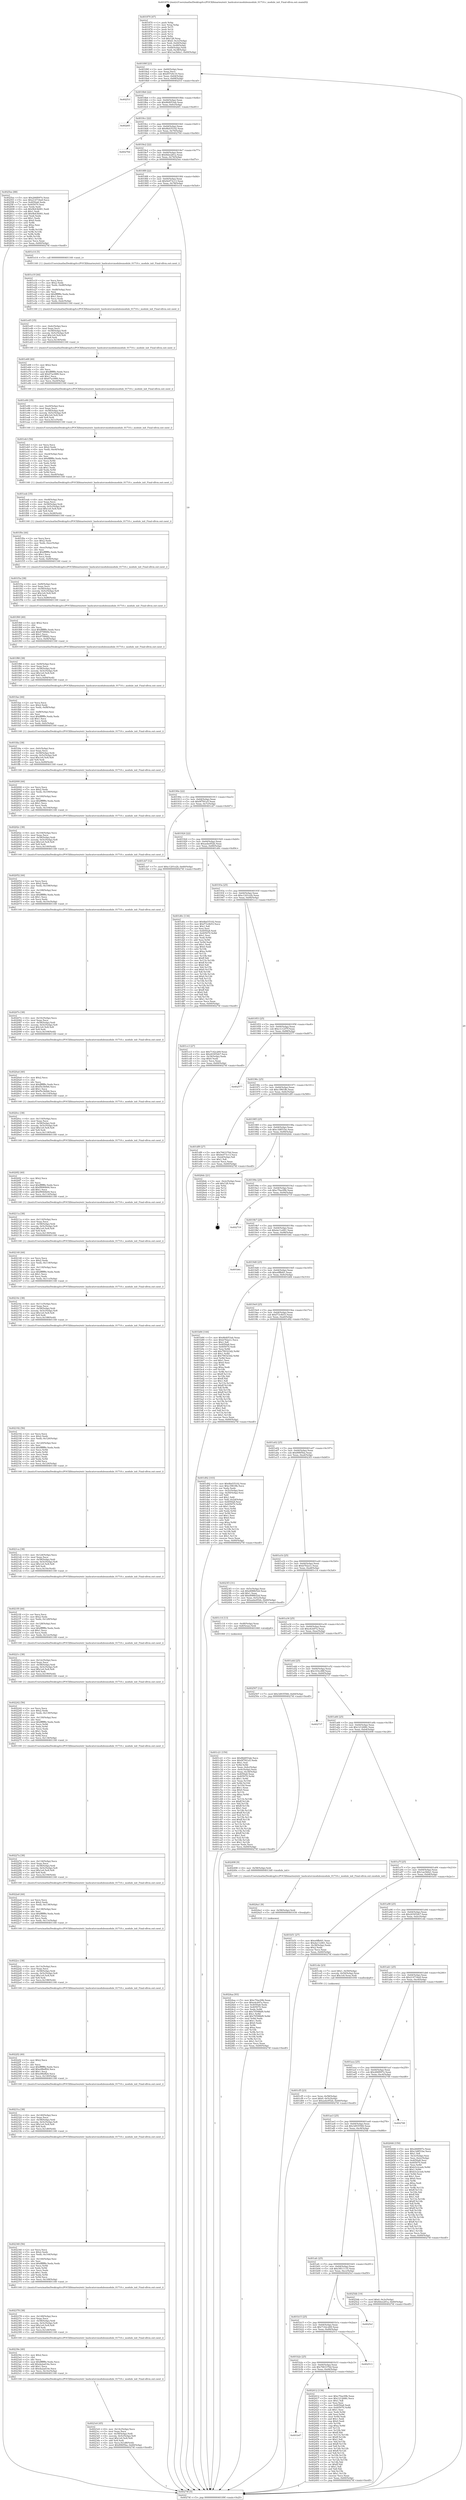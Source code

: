 digraph "0x401870" {
  label = "0x401870 (/mnt/c/Users/mathe/Desktop/tcc/POCII/binaries/extr_hashcatsrcmodulesmodule_01710.c_module_init_Final-ollvm.out::main(0))"
  labelloc = "t"
  node[shape=record]

  Entry [label="",width=0.3,height=0.3,shape=circle,fillcolor=black,style=filled]
  "0x40189f" [label="{
     0x40189f [23]\l
     | [instrs]\l
     &nbsp;&nbsp;0x40189f \<+3\>: mov -0x60(%rbp),%eax\l
     &nbsp;&nbsp;0x4018a2 \<+2\>: mov %eax,%ecx\l
     &nbsp;&nbsp;0x4018a4 \<+6\>: sub $0x857e9c10,%ecx\l
     &nbsp;&nbsp;0x4018aa \<+3\>: mov %eax,-0x64(%rbp)\l
     &nbsp;&nbsp;0x4018ad \<+3\>: mov %ecx,-0x68(%rbp)\l
     &nbsp;&nbsp;0x4018b0 \<+6\>: je 000000000040251f \<main+0xcaf\>\l
  }"]
  "0x40251f" [label="{
     0x40251f\l
  }", style=dashed]
  "0x4018b6" [label="{
     0x4018b6 [22]\l
     | [instrs]\l
     &nbsp;&nbsp;0x4018b6 \<+5\>: jmp 00000000004018bb \<main+0x4b\>\l
     &nbsp;&nbsp;0x4018bb \<+3\>: mov -0x64(%rbp),%eax\l
     &nbsp;&nbsp;0x4018be \<+5\>: sub $0x86d053ab,%eax\l
     &nbsp;&nbsp;0x4018c3 \<+3\>: mov %eax,-0x6c(%rbp)\l
     &nbsp;&nbsp;0x4018c6 \<+6\>: je 00000000004026f1 \<main+0xe81\>\l
  }"]
  Exit [label="",width=0.3,height=0.3,shape=circle,fillcolor=black,style=filled,peripheries=2]
  "0x4026f1" [label="{
     0x4026f1\l
  }", style=dashed]
  "0x4018cc" [label="{
     0x4018cc [22]\l
     | [instrs]\l
     &nbsp;&nbsp;0x4018cc \<+5\>: jmp 00000000004018d1 \<main+0x61\>\l
     &nbsp;&nbsp;0x4018d1 \<+3\>: mov -0x64(%rbp),%eax\l
     &nbsp;&nbsp;0x4018d4 \<+5\>: sub $0x8bd35102,%eax\l
     &nbsp;&nbsp;0x4018d9 \<+3\>: mov %eax,-0x70(%rbp)\l
     &nbsp;&nbsp;0x4018dc \<+6\>: je 000000000040270d \<main+0xe9d\>\l
  }"]
  "0x4024aa" [label="{
     0x4024aa [93]\l
     | [instrs]\l
     &nbsp;&nbsp;0x4024aa \<+5\>: mov $0xc70ac09b,%eax\l
     &nbsp;&nbsp;0x4024af \<+5\>: mov $0xe4cb97a,%ecx\l
     &nbsp;&nbsp;0x4024b4 \<+7\>: mov 0x4050a8,%edx\l
     &nbsp;&nbsp;0x4024bb \<+7\>: mov 0x405070,%esi\l
     &nbsp;&nbsp;0x4024c2 \<+3\>: mov %edx,%r8d\l
     &nbsp;&nbsp;0x4024c5 \<+7\>: sub $0x70598bf9,%r8d\l
     &nbsp;&nbsp;0x4024cc \<+4\>: sub $0x1,%r8d\l
     &nbsp;&nbsp;0x4024d0 \<+7\>: add $0x70598bf9,%r8d\l
     &nbsp;&nbsp;0x4024d7 \<+4\>: imul %r8d,%edx\l
     &nbsp;&nbsp;0x4024db \<+3\>: and $0x1,%edx\l
     &nbsp;&nbsp;0x4024de \<+3\>: cmp $0x0,%edx\l
     &nbsp;&nbsp;0x4024e1 \<+4\>: sete %r9b\l
     &nbsp;&nbsp;0x4024e5 \<+3\>: cmp $0xa,%esi\l
     &nbsp;&nbsp;0x4024e8 \<+4\>: setl %r10b\l
     &nbsp;&nbsp;0x4024ec \<+3\>: mov %r9b,%r11b\l
     &nbsp;&nbsp;0x4024ef \<+3\>: and %r10b,%r11b\l
     &nbsp;&nbsp;0x4024f2 \<+3\>: xor %r10b,%r9b\l
     &nbsp;&nbsp;0x4024f5 \<+3\>: or %r9b,%r11b\l
     &nbsp;&nbsp;0x4024f8 \<+4\>: test $0x1,%r11b\l
     &nbsp;&nbsp;0x4024fc \<+3\>: cmovne %ecx,%eax\l
     &nbsp;&nbsp;0x4024ff \<+3\>: mov %eax,-0x60(%rbp)\l
     &nbsp;&nbsp;0x402502 \<+5\>: jmp 000000000040274f \<main+0xedf\>\l
  }"]
  "0x40270d" [label="{
     0x40270d\l
  }", style=dashed]
  "0x4018e2" [label="{
     0x4018e2 [22]\l
     | [instrs]\l
     &nbsp;&nbsp;0x4018e2 \<+5\>: jmp 00000000004018e7 \<main+0x77\>\l
     &nbsp;&nbsp;0x4018e7 \<+3\>: mov -0x64(%rbp),%eax\l
     &nbsp;&nbsp;0x4018ea \<+5\>: sub $0x8dee281a,%eax\l
     &nbsp;&nbsp;0x4018ef \<+3\>: mov %eax,-0x74(%rbp)\l
     &nbsp;&nbsp;0x4018f2 \<+6\>: je 00000000004025ee \<main+0xd7e\>\l
  }"]
  "0x4024a1" [label="{
     0x4024a1 [9]\l
     | [instrs]\l
     &nbsp;&nbsp;0x4024a1 \<+4\>: mov -0x58(%rbp),%rdi\l
     &nbsp;&nbsp;0x4024a5 \<+5\>: call 0000000000401030 \<free@plt\>\l
     | [calls]\l
     &nbsp;&nbsp;0x401030 \{1\} (unknown)\l
  }"]
  "0x4025ee" [label="{
     0x4025ee [88]\l
     | [instrs]\l
     &nbsp;&nbsp;0x4025ee \<+5\>: mov $0x266f097e,%eax\l
     &nbsp;&nbsp;0x4025f3 \<+5\>: mov $0x214734a9,%ecx\l
     &nbsp;&nbsp;0x4025f8 \<+7\>: mov 0x4050a8,%edx\l
     &nbsp;&nbsp;0x4025ff \<+7\>: mov 0x405070,%esi\l
     &nbsp;&nbsp;0x402606 \<+2\>: mov %edx,%edi\l
     &nbsp;&nbsp;0x402608 \<+6\>: sub $0x9b43b081,%edi\l
     &nbsp;&nbsp;0x40260e \<+3\>: sub $0x1,%edi\l
     &nbsp;&nbsp;0x402611 \<+6\>: add $0x9b43b081,%edi\l
     &nbsp;&nbsp;0x402617 \<+3\>: imul %edi,%edx\l
     &nbsp;&nbsp;0x40261a \<+3\>: and $0x1,%edx\l
     &nbsp;&nbsp;0x40261d \<+3\>: cmp $0x0,%edx\l
     &nbsp;&nbsp;0x402620 \<+4\>: sete %r8b\l
     &nbsp;&nbsp;0x402624 \<+3\>: cmp $0xa,%esi\l
     &nbsp;&nbsp;0x402627 \<+4\>: setl %r9b\l
     &nbsp;&nbsp;0x40262b \<+3\>: mov %r8b,%r10b\l
     &nbsp;&nbsp;0x40262e \<+3\>: and %r9b,%r10b\l
     &nbsp;&nbsp;0x402631 \<+3\>: xor %r9b,%r8b\l
     &nbsp;&nbsp;0x402634 \<+3\>: or %r8b,%r10b\l
     &nbsp;&nbsp;0x402637 \<+4\>: test $0x1,%r10b\l
     &nbsp;&nbsp;0x40263b \<+3\>: cmovne %ecx,%eax\l
     &nbsp;&nbsp;0x40263e \<+3\>: mov %eax,-0x60(%rbp)\l
     &nbsp;&nbsp;0x402641 \<+5\>: jmp 000000000040274f \<main+0xedf\>\l
  }"]
  "0x4018f8" [label="{
     0x4018f8 [22]\l
     | [instrs]\l
     &nbsp;&nbsp;0x4018f8 \<+5\>: jmp 00000000004018fd \<main+0x8d\>\l
     &nbsp;&nbsp;0x4018fd \<+3\>: mov -0x64(%rbp),%eax\l
     &nbsp;&nbsp;0x401900 \<+5\>: sub $0x9e073c13,%eax\l
     &nbsp;&nbsp;0x401905 \<+3\>: mov %eax,-0x78(%rbp)\l
     &nbsp;&nbsp;0x401908 \<+6\>: je 0000000000401e14 \<main+0x5a4\>\l
  }"]
  "0x401b47" [label="{
     0x401b47\l
  }", style=dashed]
  "0x401e14" [label="{
     0x401e14 [5]\l
     | [instrs]\l
     &nbsp;&nbsp;0x401e14 \<+5\>: call 0000000000401160 \<next_i\>\l
     | [calls]\l
     &nbsp;&nbsp;0x401160 \{1\} (/mnt/c/Users/mathe/Desktop/tcc/POCII/binaries/extr_hashcatsrcmodulesmodule_01710.c_module_init_Final-ollvm.out::next_i)\l
  }"]
  "0x40190e" [label="{
     0x40190e [22]\l
     | [instrs]\l
     &nbsp;&nbsp;0x40190e \<+5\>: jmp 0000000000401913 \<main+0xa3\>\l
     &nbsp;&nbsp;0x401913 \<+3\>: mov -0x64(%rbp),%eax\l
     &nbsp;&nbsp;0x401916 \<+5\>: sub $0x9f7f41a5,%eax\l
     &nbsp;&nbsp;0x40191b \<+3\>: mov %eax,-0x7c(%rbp)\l
     &nbsp;&nbsp;0x40191e \<+6\>: je 0000000000401cb7 \<main+0x447\>\l
  }"]
  "0x402412" [label="{
     0x402412 [134]\l
     | [instrs]\l
     &nbsp;&nbsp;0x402412 \<+5\>: mov $0xc70ac09b,%eax\l
     &nbsp;&nbsp;0x402417 \<+5\>: mov $0x121268fc,%ecx\l
     &nbsp;&nbsp;0x40241c \<+2\>: mov $0x1,%dl\l
     &nbsp;&nbsp;0x40241e \<+2\>: xor %esi,%esi\l
     &nbsp;&nbsp;0x402420 \<+7\>: mov 0x4050a8,%edi\l
     &nbsp;&nbsp;0x402427 \<+8\>: mov 0x405070,%r8d\l
     &nbsp;&nbsp;0x40242f \<+3\>: sub $0x1,%esi\l
     &nbsp;&nbsp;0x402432 \<+3\>: mov %edi,%r9d\l
     &nbsp;&nbsp;0x402435 \<+3\>: add %esi,%r9d\l
     &nbsp;&nbsp;0x402438 \<+4\>: imul %r9d,%edi\l
     &nbsp;&nbsp;0x40243c \<+3\>: and $0x1,%edi\l
     &nbsp;&nbsp;0x40243f \<+3\>: cmp $0x0,%edi\l
     &nbsp;&nbsp;0x402442 \<+4\>: sete %r10b\l
     &nbsp;&nbsp;0x402446 \<+4\>: cmp $0xa,%r8d\l
     &nbsp;&nbsp;0x40244a \<+4\>: setl %r11b\l
     &nbsp;&nbsp;0x40244e \<+3\>: mov %r10b,%bl\l
     &nbsp;&nbsp;0x402451 \<+3\>: xor $0xff,%bl\l
     &nbsp;&nbsp;0x402454 \<+3\>: mov %r11b,%r14b\l
     &nbsp;&nbsp;0x402457 \<+4\>: xor $0xff,%r14b\l
     &nbsp;&nbsp;0x40245b \<+3\>: xor $0x1,%dl\l
     &nbsp;&nbsp;0x40245e \<+3\>: mov %bl,%r15b\l
     &nbsp;&nbsp;0x402461 \<+4\>: and $0xff,%r15b\l
     &nbsp;&nbsp;0x402465 \<+3\>: and %dl,%r10b\l
     &nbsp;&nbsp;0x402468 \<+3\>: mov %r14b,%r12b\l
     &nbsp;&nbsp;0x40246b \<+4\>: and $0xff,%r12b\l
     &nbsp;&nbsp;0x40246f \<+3\>: and %dl,%r11b\l
     &nbsp;&nbsp;0x402472 \<+3\>: or %r10b,%r15b\l
     &nbsp;&nbsp;0x402475 \<+3\>: or %r11b,%r12b\l
     &nbsp;&nbsp;0x402478 \<+3\>: xor %r12b,%r15b\l
     &nbsp;&nbsp;0x40247b \<+3\>: or %r14b,%bl\l
     &nbsp;&nbsp;0x40247e \<+3\>: xor $0xff,%bl\l
     &nbsp;&nbsp;0x402481 \<+3\>: or $0x1,%dl\l
     &nbsp;&nbsp;0x402484 \<+2\>: and %dl,%bl\l
     &nbsp;&nbsp;0x402486 \<+3\>: or %bl,%r15b\l
     &nbsp;&nbsp;0x402489 \<+4\>: test $0x1,%r15b\l
     &nbsp;&nbsp;0x40248d \<+3\>: cmovne %ecx,%eax\l
     &nbsp;&nbsp;0x402490 \<+3\>: mov %eax,-0x60(%rbp)\l
     &nbsp;&nbsp;0x402493 \<+5\>: jmp 000000000040274f \<main+0xedf\>\l
  }"]
  "0x401cb7" [label="{
     0x401cb7 [12]\l
     | [instrs]\l
     &nbsp;&nbsp;0x401cb7 \<+7\>: movl $0xc1201e2b,-0x60(%rbp)\l
     &nbsp;&nbsp;0x401cbe \<+5\>: jmp 000000000040274f \<main+0xedf\>\l
  }"]
  "0x401924" [label="{
     0x401924 [22]\l
     | [instrs]\l
     &nbsp;&nbsp;0x401924 \<+5\>: jmp 0000000000401929 \<main+0xb9\>\l
     &nbsp;&nbsp;0x401929 \<+3\>: mov -0x64(%rbp),%eax\l
     &nbsp;&nbsp;0x40192c \<+5\>: sub $0xaebe952b,%eax\l
     &nbsp;&nbsp;0x401931 \<+3\>: mov %eax,-0x80(%rbp)\l
     &nbsp;&nbsp;0x401934 \<+6\>: je 0000000000401d0c \<main+0x49c\>\l
  }"]
  "0x401b2e" [label="{
     0x401b2e [25]\l
     | [instrs]\l
     &nbsp;&nbsp;0x401b2e \<+5\>: jmp 0000000000401b33 \<main+0x2c3\>\l
     &nbsp;&nbsp;0x401b33 \<+3\>: mov -0x64(%rbp),%eax\l
     &nbsp;&nbsp;0x401b36 \<+5\>: sub $0x7663376d,%eax\l
     &nbsp;&nbsp;0x401b3b \<+6\>: mov %eax,-0xd4(%rbp)\l
     &nbsp;&nbsp;0x401b41 \<+6\>: je 0000000000402412 \<main+0xba2\>\l
  }"]
  "0x401d0c" [label="{
     0x401d0c [134]\l
     | [instrs]\l
     &nbsp;&nbsp;0x401d0c \<+5\>: mov $0x8bd35102,%eax\l
     &nbsp;&nbsp;0x401d11 \<+5\>: mov $0xf73c4b53,%ecx\l
     &nbsp;&nbsp;0x401d16 \<+2\>: mov $0x1,%dl\l
     &nbsp;&nbsp;0x401d18 \<+2\>: xor %esi,%esi\l
     &nbsp;&nbsp;0x401d1a \<+7\>: mov 0x4050a8,%edi\l
     &nbsp;&nbsp;0x401d21 \<+8\>: mov 0x405070,%r8d\l
     &nbsp;&nbsp;0x401d29 \<+3\>: sub $0x1,%esi\l
     &nbsp;&nbsp;0x401d2c \<+3\>: mov %edi,%r9d\l
     &nbsp;&nbsp;0x401d2f \<+3\>: add %esi,%r9d\l
     &nbsp;&nbsp;0x401d32 \<+4\>: imul %r9d,%edi\l
     &nbsp;&nbsp;0x401d36 \<+3\>: and $0x1,%edi\l
     &nbsp;&nbsp;0x401d39 \<+3\>: cmp $0x0,%edi\l
     &nbsp;&nbsp;0x401d3c \<+4\>: sete %r10b\l
     &nbsp;&nbsp;0x401d40 \<+4\>: cmp $0xa,%r8d\l
     &nbsp;&nbsp;0x401d44 \<+4\>: setl %r11b\l
     &nbsp;&nbsp;0x401d48 \<+3\>: mov %r10b,%bl\l
     &nbsp;&nbsp;0x401d4b \<+3\>: xor $0xff,%bl\l
     &nbsp;&nbsp;0x401d4e \<+3\>: mov %r11b,%r14b\l
     &nbsp;&nbsp;0x401d51 \<+4\>: xor $0xff,%r14b\l
     &nbsp;&nbsp;0x401d55 \<+3\>: xor $0x0,%dl\l
     &nbsp;&nbsp;0x401d58 \<+3\>: mov %bl,%r15b\l
     &nbsp;&nbsp;0x401d5b \<+4\>: and $0x0,%r15b\l
     &nbsp;&nbsp;0x401d5f \<+3\>: and %dl,%r10b\l
     &nbsp;&nbsp;0x401d62 \<+3\>: mov %r14b,%r12b\l
     &nbsp;&nbsp;0x401d65 \<+4\>: and $0x0,%r12b\l
     &nbsp;&nbsp;0x401d69 \<+3\>: and %dl,%r11b\l
     &nbsp;&nbsp;0x401d6c \<+3\>: or %r10b,%r15b\l
     &nbsp;&nbsp;0x401d6f \<+3\>: or %r11b,%r12b\l
     &nbsp;&nbsp;0x401d72 \<+3\>: xor %r12b,%r15b\l
     &nbsp;&nbsp;0x401d75 \<+3\>: or %r14b,%bl\l
     &nbsp;&nbsp;0x401d78 \<+3\>: xor $0xff,%bl\l
     &nbsp;&nbsp;0x401d7b \<+3\>: or $0x0,%dl\l
     &nbsp;&nbsp;0x401d7e \<+2\>: and %dl,%bl\l
     &nbsp;&nbsp;0x401d80 \<+3\>: or %bl,%r15b\l
     &nbsp;&nbsp;0x401d83 \<+4\>: test $0x1,%r15b\l
     &nbsp;&nbsp;0x401d87 \<+3\>: cmovne %ecx,%eax\l
     &nbsp;&nbsp;0x401d8a \<+3\>: mov %eax,-0x60(%rbp)\l
     &nbsp;&nbsp;0x401d8d \<+5\>: jmp 000000000040274f \<main+0xedf\>\l
  }"]
  "0x40193a" [label="{
     0x40193a [25]\l
     | [instrs]\l
     &nbsp;&nbsp;0x40193a \<+5\>: jmp 000000000040193f \<main+0xcf\>\l
     &nbsp;&nbsp;0x40193f \<+3\>: mov -0x64(%rbp),%eax\l
     &nbsp;&nbsp;0x401942 \<+5\>: sub $0xc1201e2b,%eax\l
     &nbsp;&nbsp;0x401947 \<+6\>: mov %eax,-0x84(%rbp)\l
     &nbsp;&nbsp;0x40194d \<+6\>: je 0000000000401cc3 \<main+0x453\>\l
  }"]
  "0x402513" [label="{
     0x402513\l
  }", style=dashed]
  "0x401cc3" [label="{
     0x401cc3 [27]\l
     | [instrs]\l
     &nbsp;&nbsp;0x401cc3 \<+5\>: mov $0x7142c269,%eax\l
     &nbsp;&nbsp;0x401cc8 \<+5\>: mov $0x203052b7,%ecx\l
     &nbsp;&nbsp;0x401ccd \<+3\>: mov -0x34(%rbp),%edx\l
     &nbsp;&nbsp;0x401cd0 \<+3\>: cmp $0x0,%edx\l
     &nbsp;&nbsp;0x401cd3 \<+3\>: cmove %ecx,%eax\l
     &nbsp;&nbsp;0x401cd6 \<+3\>: mov %eax,-0x60(%rbp)\l
     &nbsp;&nbsp;0x401cd9 \<+5\>: jmp 000000000040274f \<main+0xedf\>\l
  }"]
  "0x401953" [label="{
     0x401953 [25]\l
     | [instrs]\l
     &nbsp;&nbsp;0x401953 \<+5\>: jmp 0000000000401958 \<main+0xe8\>\l
     &nbsp;&nbsp;0x401958 \<+3\>: mov -0x64(%rbp),%eax\l
     &nbsp;&nbsp;0x40195b \<+5\>: sub $0xc1c1257f,%eax\l
     &nbsp;&nbsp;0x401960 \<+6\>: mov %eax,-0x88(%rbp)\l
     &nbsp;&nbsp;0x401966 \<+6\>: je 0000000000402577 \<main+0xd07\>\l
  }"]
  "0x401b15" [label="{
     0x401b15 [25]\l
     | [instrs]\l
     &nbsp;&nbsp;0x401b15 \<+5\>: jmp 0000000000401b1a \<main+0x2aa\>\l
     &nbsp;&nbsp;0x401b1a \<+3\>: mov -0x64(%rbp),%eax\l
     &nbsp;&nbsp;0x401b1d \<+5\>: sub $0x7142c269,%eax\l
     &nbsp;&nbsp;0x401b22 \<+6\>: mov %eax,-0xd0(%rbp)\l
     &nbsp;&nbsp;0x401b28 \<+6\>: je 0000000000402513 \<main+0xca3\>\l
  }"]
  "0x402577" [label="{
     0x402577\l
  }", style=dashed]
  "0x40196c" [label="{
     0x40196c [25]\l
     | [instrs]\l
     &nbsp;&nbsp;0x40196c \<+5\>: jmp 0000000000401971 \<main+0x101\>\l
     &nbsp;&nbsp;0x401971 \<+3\>: mov -0x64(%rbp),%eax\l
     &nbsp;&nbsp;0x401974 \<+5\>: sub $0xc3961ffe,%eax\l
     &nbsp;&nbsp;0x401979 \<+6\>: mov %eax,-0x8c(%rbp)\l
     &nbsp;&nbsp;0x40197f \<+6\>: je 0000000000401df9 \<main+0x589\>\l
  }"]
  "0x4025cf" [label="{
     0x4025cf\l
  }", style=dashed]
  "0x401df9" [label="{
     0x401df9 [27]\l
     | [instrs]\l
     &nbsp;&nbsp;0x401df9 \<+5\>: mov $0x7663376d,%eax\l
     &nbsp;&nbsp;0x401dfe \<+5\>: mov $0x9e073c13,%ecx\l
     &nbsp;&nbsp;0x401e03 \<+3\>: mov -0x2d(%rbp),%dl\l
     &nbsp;&nbsp;0x401e06 \<+3\>: test $0x1,%dl\l
     &nbsp;&nbsp;0x401e09 \<+3\>: cmovne %ecx,%eax\l
     &nbsp;&nbsp;0x401e0c \<+3\>: mov %eax,-0x60(%rbp)\l
     &nbsp;&nbsp;0x401e0f \<+5\>: jmp 000000000040274f \<main+0xedf\>\l
  }"]
  "0x401985" [label="{
     0x401985 [25]\l
     | [instrs]\l
     &nbsp;&nbsp;0x401985 \<+5\>: jmp 000000000040198a \<main+0x11a\>\l
     &nbsp;&nbsp;0x40198a \<+3\>: mov -0x64(%rbp),%eax\l
     &nbsp;&nbsp;0x40198d \<+5\>: sub $0xc3d851be,%eax\l
     &nbsp;&nbsp;0x401992 \<+6\>: mov %eax,-0x90(%rbp)\l
     &nbsp;&nbsp;0x401998 \<+6\>: je 00000000004026dc \<main+0xe6c\>\l
  }"]
  "0x401afc" [label="{
     0x401afc [25]\l
     | [instrs]\l
     &nbsp;&nbsp;0x401afc \<+5\>: jmp 0000000000401b01 \<main+0x291\>\l
     &nbsp;&nbsp;0x401b01 \<+3\>: mov -0x64(%rbp),%eax\l
     &nbsp;&nbsp;0x401b04 \<+5\>: sub $0x3f411135,%eax\l
     &nbsp;&nbsp;0x401b09 \<+6\>: mov %eax,-0xcc(%rbp)\l
     &nbsp;&nbsp;0x401b0f \<+6\>: je 00000000004025cf \<main+0xd5f\>\l
  }"]
  "0x4026dc" [label="{
     0x4026dc [21]\l
     | [instrs]\l
     &nbsp;&nbsp;0x4026dc \<+3\>: mov -0x2c(%rbp),%eax\l
     &nbsp;&nbsp;0x4026df \<+7\>: add $0x128,%rsp\l
     &nbsp;&nbsp;0x4026e6 \<+1\>: pop %rbx\l
     &nbsp;&nbsp;0x4026e7 \<+2\>: pop %r12\l
     &nbsp;&nbsp;0x4026e9 \<+2\>: pop %r13\l
     &nbsp;&nbsp;0x4026eb \<+2\>: pop %r14\l
     &nbsp;&nbsp;0x4026ed \<+2\>: pop %r15\l
     &nbsp;&nbsp;0x4026ef \<+1\>: pop %rbp\l
     &nbsp;&nbsp;0x4026f0 \<+1\>: ret\l
  }"]
  "0x40199e" [label="{
     0x40199e [25]\l
     | [instrs]\l
     &nbsp;&nbsp;0x40199e \<+5\>: jmp 00000000004019a3 \<main+0x133\>\l
     &nbsp;&nbsp;0x4019a3 \<+3\>: mov -0x64(%rbp),%eax\l
     &nbsp;&nbsp;0x4019a6 \<+5\>: sub $0xc70ac09b,%eax\l
     &nbsp;&nbsp;0x4019ab \<+6\>: mov %eax,-0x94(%rbp)\l
     &nbsp;&nbsp;0x4019b1 \<+6\>: je 0000000000402719 \<main+0xea9\>\l
  }"]
  "0x4025db" [label="{
     0x4025db [19]\l
     | [instrs]\l
     &nbsp;&nbsp;0x4025db \<+7\>: movl $0x0,-0x3c(%rbp)\l
     &nbsp;&nbsp;0x4025e2 \<+7\>: movl $0x8dee281a,-0x60(%rbp)\l
     &nbsp;&nbsp;0x4025e9 \<+5\>: jmp 000000000040274f \<main+0xedf\>\l
  }"]
  "0x402719" [label="{
     0x402719\l
  }", style=dashed]
  "0x4019b7" [label="{
     0x4019b7 [25]\l
     | [instrs]\l
     &nbsp;&nbsp;0x4019b7 \<+5\>: jmp 00000000004019bc \<main+0x14c\>\l
     &nbsp;&nbsp;0x4019bc \<+3\>: mov -0x64(%rbp),%eax\l
     &nbsp;&nbsp;0x4019bf \<+5\>: sub $0xda11e061,%eax\l
     &nbsp;&nbsp;0x4019c4 \<+6\>: mov %eax,-0x98(%rbp)\l
     &nbsp;&nbsp;0x4019ca \<+6\>: je 0000000000401b6c \<main+0x2fc\>\l
  }"]
  "0x401ae3" [label="{
     0x401ae3 [25]\l
     | [instrs]\l
     &nbsp;&nbsp;0x401ae3 \<+5\>: jmp 0000000000401ae8 \<main+0x278\>\l
     &nbsp;&nbsp;0x401ae8 \<+3\>: mov -0x64(%rbp),%eax\l
     &nbsp;&nbsp;0x401aeb \<+5\>: sub $0x3d935566,%eax\l
     &nbsp;&nbsp;0x401af0 \<+6\>: mov %eax,-0xc8(%rbp)\l
     &nbsp;&nbsp;0x401af6 \<+6\>: je 00000000004025db \<main+0xd6b\>\l
  }"]
  "0x401b6c" [label="{
     0x401b6c\l
  }", style=dashed]
  "0x4019d0" [label="{
     0x4019d0 [25]\l
     | [instrs]\l
     &nbsp;&nbsp;0x4019d0 \<+5\>: jmp 00000000004019d5 \<main+0x165\>\l
     &nbsp;&nbsp;0x4019d5 \<+3\>: mov -0x64(%rbp),%eax\l
     &nbsp;&nbsp;0x4019d8 \<+5\>: sub $0xe0ffbfd1,%eax\l
     &nbsp;&nbsp;0x4019dd \<+6\>: mov %eax,-0x9c(%rbp)\l
     &nbsp;&nbsp;0x4019e3 \<+6\>: je 0000000000401b84 \<main+0x314\>\l
  }"]
  "0x402748" [label="{
     0x402748\l
  }", style=dashed]
  "0x401b84" [label="{
     0x401b84 [144]\l
     | [instrs]\l
     &nbsp;&nbsp;0x401b84 \<+5\>: mov $0x86d053ab,%eax\l
     &nbsp;&nbsp;0x401b89 \<+5\>: mov $0xb762a1c,%ecx\l
     &nbsp;&nbsp;0x401b8e \<+2\>: mov $0x1,%dl\l
     &nbsp;&nbsp;0x401b90 \<+7\>: mov 0x4050a8,%esi\l
     &nbsp;&nbsp;0x401b97 \<+7\>: mov 0x405070,%edi\l
     &nbsp;&nbsp;0x401b9e \<+3\>: mov %esi,%r8d\l
     &nbsp;&nbsp;0x401ba1 \<+7\>: add $0x790323d2,%r8d\l
     &nbsp;&nbsp;0x401ba8 \<+4\>: sub $0x1,%r8d\l
     &nbsp;&nbsp;0x401bac \<+7\>: sub $0x790323d2,%r8d\l
     &nbsp;&nbsp;0x401bb3 \<+4\>: imul %r8d,%esi\l
     &nbsp;&nbsp;0x401bb7 \<+3\>: and $0x1,%esi\l
     &nbsp;&nbsp;0x401bba \<+3\>: cmp $0x0,%esi\l
     &nbsp;&nbsp;0x401bbd \<+4\>: sete %r9b\l
     &nbsp;&nbsp;0x401bc1 \<+3\>: cmp $0xa,%edi\l
     &nbsp;&nbsp;0x401bc4 \<+4\>: setl %r10b\l
     &nbsp;&nbsp;0x401bc8 \<+3\>: mov %r9b,%r11b\l
     &nbsp;&nbsp;0x401bcb \<+4\>: xor $0xff,%r11b\l
     &nbsp;&nbsp;0x401bcf \<+3\>: mov %r10b,%bl\l
     &nbsp;&nbsp;0x401bd2 \<+3\>: xor $0xff,%bl\l
     &nbsp;&nbsp;0x401bd5 \<+3\>: xor $0x1,%dl\l
     &nbsp;&nbsp;0x401bd8 \<+3\>: mov %r11b,%r14b\l
     &nbsp;&nbsp;0x401bdb \<+4\>: and $0xff,%r14b\l
     &nbsp;&nbsp;0x401bdf \<+3\>: and %dl,%r9b\l
     &nbsp;&nbsp;0x401be2 \<+3\>: mov %bl,%r15b\l
     &nbsp;&nbsp;0x401be5 \<+4\>: and $0xff,%r15b\l
     &nbsp;&nbsp;0x401be9 \<+3\>: and %dl,%r10b\l
     &nbsp;&nbsp;0x401bec \<+3\>: or %r9b,%r14b\l
     &nbsp;&nbsp;0x401bef \<+3\>: or %r10b,%r15b\l
     &nbsp;&nbsp;0x401bf2 \<+3\>: xor %r15b,%r14b\l
     &nbsp;&nbsp;0x401bf5 \<+3\>: or %bl,%r11b\l
     &nbsp;&nbsp;0x401bf8 \<+4\>: xor $0xff,%r11b\l
     &nbsp;&nbsp;0x401bfc \<+3\>: or $0x1,%dl\l
     &nbsp;&nbsp;0x401bff \<+3\>: and %dl,%r11b\l
     &nbsp;&nbsp;0x401c02 \<+3\>: or %r11b,%r14b\l
     &nbsp;&nbsp;0x401c05 \<+4\>: test $0x1,%r14b\l
     &nbsp;&nbsp;0x401c09 \<+3\>: cmovne %ecx,%eax\l
     &nbsp;&nbsp;0x401c0c \<+3\>: mov %eax,-0x60(%rbp)\l
     &nbsp;&nbsp;0x401c0f \<+5\>: jmp 000000000040274f \<main+0xedf\>\l
  }"]
  "0x4019e9" [label="{
     0x4019e9 [25]\l
     | [instrs]\l
     &nbsp;&nbsp;0x4019e9 \<+5\>: jmp 00000000004019ee \<main+0x17e\>\l
     &nbsp;&nbsp;0x4019ee \<+3\>: mov -0x64(%rbp),%eax\l
     &nbsp;&nbsp;0x4019f1 \<+5\>: sub $0xf73c4b53,%eax\l
     &nbsp;&nbsp;0x4019f6 \<+6\>: mov %eax,-0xa0(%rbp)\l
     &nbsp;&nbsp;0x4019fc \<+6\>: je 0000000000401d92 \<main+0x522\>\l
  }"]
  "0x401aca" [label="{
     0x401aca [25]\l
     | [instrs]\l
     &nbsp;&nbsp;0x401aca \<+5\>: jmp 0000000000401acf \<main+0x25f\>\l
     &nbsp;&nbsp;0x401acf \<+3\>: mov -0x64(%rbp),%eax\l
     &nbsp;&nbsp;0x401ad2 \<+5\>: sub $0x266f097e,%eax\l
     &nbsp;&nbsp;0x401ad7 \<+6\>: mov %eax,-0xc4(%rbp)\l
     &nbsp;&nbsp;0x401add \<+6\>: je 0000000000402748 \<main+0xed8\>\l
  }"]
  "0x401d92" [label="{
     0x401d92 [103]\l
     | [instrs]\l
     &nbsp;&nbsp;0x401d92 \<+5\>: mov $0x8bd35102,%eax\l
     &nbsp;&nbsp;0x401d97 \<+5\>: mov $0xc3961ffe,%ecx\l
     &nbsp;&nbsp;0x401d9c \<+2\>: xor %edx,%edx\l
     &nbsp;&nbsp;0x401d9e \<+3\>: mov -0x5c(%rbp),%esi\l
     &nbsp;&nbsp;0x401da1 \<+3\>: cmp -0x50(%rbp),%esi\l
     &nbsp;&nbsp;0x401da4 \<+4\>: setl %dil\l
     &nbsp;&nbsp;0x401da8 \<+4\>: and $0x1,%dil\l
     &nbsp;&nbsp;0x401dac \<+4\>: mov %dil,-0x2d(%rbp)\l
     &nbsp;&nbsp;0x401db0 \<+7\>: mov 0x4050a8,%esi\l
     &nbsp;&nbsp;0x401db7 \<+8\>: mov 0x405070,%r8d\l
     &nbsp;&nbsp;0x401dbf \<+3\>: sub $0x1,%edx\l
     &nbsp;&nbsp;0x401dc2 \<+3\>: mov %esi,%r9d\l
     &nbsp;&nbsp;0x401dc5 \<+3\>: add %edx,%r9d\l
     &nbsp;&nbsp;0x401dc8 \<+4\>: imul %r9d,%esi\l
     &nbsp;&nbsp;0x401dcc \<+3\>: and $0x1,%esi\l
     &nbsp;&nbsp;0x401dcf \<+3\>: cmp $0x0,%esi\l
     &nbsp;&nbsp;0x401dd2 \<+4\>: sete %dil\l
     &nbsp;&nbsp;0x401dd6 \<+4\>: cmp $0xa,%r8d\l
     &nbsp;&nbsp;0x401dda \<+4\>: setl %r10b\l
     &nbsp;&nbsp;0x401dde \<+3\>: mov %dil,%r11b\l
     &nbsp;&nbsp;0x401de1 \<+3\>: and %r10b,%r11b\l
     &nbsp;&nbsp;0x401de4 \<+3\>: xor %r10b,%dil\l
     &nbsp;&nbsp;0x401de7 \<+3\>: or %dil,%r11b\l
     &nbsp;&nbsp;0x401dea \<+4\>: test $0x1,%r11b\l
     &nbsp;&nbsp;0x401dee \<+3\>: cmovne %ecx,%eax\l
     &nbsp;&nbsp;0x401df1 \<+3\>: mov %eax,-0x60(%rbp)\l
     &nbsp;&nbsp;0x401df4 \<+5\>: jmp 000000000040274f \<main+0xedf\>\l
  }"]
  "0x401a02" [label="{
     0x401a02 [25]\l
     | [instrs]\l
     &nbsp;&nbsp;0x401a02 \<+5\>: jmp 0000000000401a07 \<main+0x197\>\l
     &nbsp;&nbsp;0x401a07 \<+3\>: mov -0x64(%rbp),%eax\l
     &nbsp;&nbsp;0x401a0a \<+5\>: sub $0x896f5ba,%eax\l
     &nbsp;&nbsp;0x401a0f \<+6\>: mov %eax,-0xa4(%rbp)\l
     &nbsp;&nbsp;0x401a15 \<+6\>: je 00000000004023f3 \<main+0xb83\>\l
  }"]
  "0x402646" [label="{
     0x402646 [150]\l
     | [instrs]\l
     &nbsp;&nbsp;0x402646 \<+5\>: mov $0x266f097e,%eax\l
     &nbsp;&nbsp;0x40264b \<+5\>: mov $0xc3d851be,%ecx\l
     &nbsp;&nbsp;0x402650 \<+2\>: mov $0x1,%dl\l
     &nbsp;&nbsp;0x402652 \<+3\>: mov -0x3c(%rbp),%esi\l
     &nbsp;&nbsp;0x402655 \<+3\>: mov %esi,-0x2c(%rbp)\l
     &nbsp;&nbsp;0x402658 \<+7\>: mov 0x4050a8,%esi\l
     &nbsp;&nbsp;0x40265f \<+7\>: mov 0x405070,%edi\l
     &nbsp;&nbsp;0x402666 \<+3\>: mov %esi,%r8d\l
     &nbsp;&nbsp;0x402669 \<+7\>: add $0xb3c2ceeb,%r8d\l
     &nbsp;&nbsp;0x402670 \<+4\>: sub $0x1,%r8d\l
     &nbsp;&nbsp;0x402674 \<+7\>: sub $0xb3c2ceeb,%r8d\l
     &nbsp;&nbsp;0x40267b \<+4\>: imul %r8d,%esi\l
     &nbsp;&nbsp;0x40267f \<+3\>: and $0x1,%esi\l
     &nbsp;&nbsp;0x402682 \<+3\>: cmp $0x0,%esi\l
     &nbsp;&nbsp;0x402685 \<+4\>: sete %r9b\l
     &nbsp;&nbsp;0x402689 \<+3\>: cmp $0xa,%edi\l
     &nbsp;&nbsp;0x40268c \<+4\>: setl %r10b\l
     &nbsp;&nbsp;0x402690 \<+3\>: mov %r9b,%r11b\l
     &nbsp;&nbsp;0x402693 \<+4\>: xor $0xff,%r11b\l
     &nbsp;&nbsp;0x402697 \<+3\>: mov %r10b,%bl\l
     &nbsp;&nbsp;0x40269a \<+3\>: xor $0xff,%bl\l
     &nbsp;&nbsp;0x40269d \<+3\>: xor $0x1,%dl\l
     &nbsp;&nbsp;0x4026a0 \<+3\>: mov %r11b,%r14b\l
     &nbsp;&nbsp;0x4026a3 \<+4\>: and $0xff,%r14b\l
     &nbsp;&nbsp;0x4026a7 \<+3\>: and %dl,%r9b\l
     &nbsp;&nbsp;0x4026aa \<+3\>: mov %bl,%r15b\l
     &nbsp;&nbsp;0x4026ad \<+4\>: and $0xff,%r15b\l
     &nbsp;&nbsp;0x4026b1 \<+3\>: and %dl,%r10b\l
     &nbsp;&nbsp;0x4026b4 \<+3\>: or %r9b,%r14b\l
     &nbsp;&nbsp;0x4026b7 \<+3\>: or %r10b,%r15b\l
     &nbsp;&nbsp;0x4026ba \<+3\>: xor %r15b,%r14b\l
     &nbsp;&nbsp;0x4026bd \<+3\>: or %bl,%r11b\l
     &nbsp;&nbsp;0x4026c0 \<+4\>: xor $0xff,%r11b\l
     &nbsp;&nbsp;0x4026c4 \<+3\>: or $0x1,%dl\l
     &nbsp;&nbsp;0x4026c7 \<+3\>: and %dl,%r11b\l
     &nbsp;&nbsp;0x4026ca \<+3\>: or %r11b,%r14b\l
     &nbsp;&nbsp;0x4026cd \<+4\>: test $0x1,%r14b\l
     &nbsp;&nbsp;0x4026d1 \<+3\>: cmovne %ecx,%eax\l
     &nbsp;&nbsp;0x4026d4 \<+3\>: mov %eax,-0x60(%rbp)\l
     &nbsp;&nbsp;0x4026d7 \<+5\>: jmp 000000000040274f \<main+0xedf\>\l
  }"]
  "0x4023f3" [label="{
     0x4023f3 [31]\l
     | [instrs]\l
     &nbsp;&nbsp;0x4023f3 \<+3\>: mov -0x5c(%rbp),%eax\l
     &nbsp;&nbsp;0x4023f6 \<+5\>: sub $0xd088b52d,%eax\l
     &nbsp;&nbsp;0x4023fb \<+3\>: add $0x1,%eax\l
     &nbsp;&nbsp;0x4023fe \<+5\>: add $0xd088b52d,%eax\l
     &nbsp;&nbsp;0x402403 \<+3\>: mov %eax,-0x5c(%rbp)\l
     &nbsp;&nbsp;0x402406 \<+7\>: movl $0xaebe952b,-0x60(%rbp)\l
     &nbsp;&nbsp;0x40240d \<+5\>: jmp 000000000040274f \<main+0xedf\>\l
  }"]
  "0x401a1b" [label="{
     0x401a1b [25]\l
     | [instrs]\l
     &nbsp;&nbsp;0x401a1b \<+5\>: jmp 0000000000401a20 \<main+0x1b0\>\l
     &nbsp;&nbsp;0x401a20 \<+3\>: mov -0x64(%rbp),%eax\l
     &nbsp;&nbsp;0x401a23 \<+5\>: sub $0xb762a1c,%eax\l
     &nbsp;&nbsp;0x401a28 \<+6\>: mov %eax,-0xa8(%rbp)\l
     &nbsp;&nbsp;0x401a2e \<+6\>: je 0000000000401c14 \<main+0x3a4\>\l
  }"]
  "0x4023c6" [label="{
     0x4023c6 [45]\l
     | [instrs]\l
     &nbsp;&nbsp;0x4023c6 \<+6\>: mov -0x14c(%rbp),%ecx\l
     &nbsp;&nbsp;0x4023cc \<+3\>: imul %eax,%ecx\l
     &nbsp;&nbsp;0x4023cf \<+4\>: mov -0x58(%rbp),%rdi\l
     &nbsp;&nbsp;0x4023d3 \<+4\>: movslq -0x5c(%rbp),%r8\l
     &nbsp;&nbsp;0x4023d7 \<+7\>: imul $0x1e0,%r8,%r8\l
     &nbsp;&nbsp;0x4023de \<+3\>: add %r8,%rdi\l
     &nbsp;&nbsp;0x4023e1 \<+6\>: mov %ecx,0x1d8(%rdi)\l
     &nbsp;&nbsp;0x4023e7 \<+7\>: movl $0x896f5ba,-0x60(%rbp)\l
     &nbsp;&nbsp;0x4023ee \<+5\>: jmp 000000000040274f \<main+0xedf\>\l
  }"]
  "0x401c14" [label="{
     0x401c14 [13]\l
     | [instrs]\l
     &nbsp;&nbsp;0x401c14 \<+4\>: mov -0x48(%rbp),%rax\l
     &nbsp;&nbsp;0x401c18 \<+4\>: mov 0x8(%rax),%rdi\l
     &nbsp;&nbsp;0x401c1c \<+5\>: call 0000000000401060 \<atoi@plt\>\l
     | [calls]\l
     &nbsp;&nbsp;0x401060 \{1\} (unknown)\l
  }"]
  "0x401a34" [label="{
     0x401a34 [25]\l
     | [instrs]\l
     &nbsp;&nbsp;0x401a34 \<+5\>: jmp 0000000000401a39 \<main+0x1c9\>\l
     &nbsp;&nbsp;0x401a39 \<+3\>: mov -0x64(%rbp),%eax\l
     &nbsp;&nbsp;0x401a3c \<+5\>: sub $0xe4cb97a,%eax\l
     &nbsp;&nbsp;0x401a41 \<+6\>: mov %eax,-0xac(%rbp)\l
     &nbsp;&nbsp;0x401a47 \<+6\>: je 0000000000402507 \<main+0xc97\>\l
  }"]
  "0x40239e" [label="{
     0x40239e [40]\l
     | [instrs]\l
     &nbsp;&nbsp;0x40239e \<+5\>: mov $0x2,%ecx\l
     &nbsp;&nbsp;0x4023a3 \<+1\>: cltd\l
     &nbsp;&nbsp;0x4023a4 \<+2\>: idiv %ecx\l
     &nbsp;&nbsp;0x4023a6 \<+6\>: imul $0xfffffffe,%edx,%ecx\l
     &nbsp;&nbsp;0x4023ac \<+6\>: add $0xda2ad14e,%ecx\l
     &nbsp;&nbsp;0x4023b2 \<+3\>: add $0x1,%ecx\l
     &nbsp;&nbsp;0x4023b5 \<+6\>: sub $0xda2ad14e,%ecx\l
     &nbsp;&nbsp;0x4023bb \<+6\>: mov %ecx,-0x14c(%rbp)\l
     &nbsp;&nbsp;0x4023c1 \<+5\>: call 0000000000401160 \<next_i\>\l
     | [calls]\l
     &nbsp;&nbsp;0x401160 \{1\} (/mnt/c/Users/mathe/Desktop/tcc/POCII/binaries/extr_hashcatsrcmodulesmodule_01710.c_module_init_Final-ollvm.out::next_i)\l
  }"]
  "0x402507" [label="{
     0x402507 [12]\l
     | [instrs]\l
     &nbsp;&nbsp;0x402507 \<+7\>: movl $0x3d935566,-0x60(%rbp)\l
     &nbsp;&nbsp;0x40250e \<+5\>: jmp 000000000040274f \<main+0xedf\>\l
  }"]
  "0x401a4d" [label="{
     0x401a4d [25]\l
     | [instrs]\l
     &nbsp;&nbsp;0x401a4d \<+5\>: jmp 0000000000401a52 \<main+0x1e2\>\l
     &nbsp;&nbsp;0x401a52 \<+3\>: mov -0x64(%rbp),%eax\l
     &nbsp;&nbsp;0x401a55 \<+5\>: sub $0x103cc88f,%eax\l
     &nbsp;&nbsp;0x401a5a \<+6\>: mov %eax,-0xb0(%rbp)\l
     &nbsp;&nbsp;0x401a60 \<+6\>: je 0000000000402737 \<main+0xec7\>\l
  }"]
  "0x402378" [label="{
     0x402378 [38]\l
     | [instrs]\l
     &nbsp;&nbsp;0x402378 \<+6\>: mov -0x148(%rbp),%ecx\l
     &nbsp;&nbsp;0x40237e \<+3\>: imul %eax,%ecx\l
     &nbsp;&nbsp;0x402381 \<+4\>: mov -0x58(%rbp),%rdi\l
     &nbsp;&nbsp;0x402385 \<+4\>: movslq -0x5c(%rbp),%r8\l
     &nbsp;&nbsp;0x402389 \<+7\>: imul $0x1e0,%r8,%r8\l
     &nbsp;&nbsp;0x402390 \<+3\>: add %r8,%rdi\l
     &nbsp;&nbsp;0x402393 \<+6\>: mov %ecx,0x1d4(%rdi)\l
     &nbsp;&nbsp;0x402399 \<+5\>: call 0000000000401160 \<next_i\>\l
     | [calls]\l
     &nbsp;&nbsp;0x401160 \{1\} (/mnt/c/Users/mathe/Desktop/tcc/POCII/binaries/extr_hashcatsrcmodulesmodule_01710.c_module_init_Final-ollvm.out::next_i)\l
  }"]
  "0x402737" [label="{
     0x402737\l
  }", style=dashed]
  "0x401a66" [label="{
     0x401a66 [25]\l
     | [instrs]\l
     &nbsp;&nbsp;0x401a66 \<+5\>: jmp 0000000000401a6b \<main+0x1fb\>\l
     &nbsp;&nbsp;0x401a6b \<+3\>: mov -0x64(%rbp),%eax\l
     &nbsp;&nbsp;0x401a6e \<+5\>: sub $0x121268fc,%eax\l
     &nbsp;&nbsp;0x401a73 \<+6\>: mov %eax,-0xb4(%rbp)\l
     &nbsp;&nbsp;0x401a79 \<+6\>: je 0000000000402498 \<main+0xc28\>\l
  }"]
  "0x402340" [label="{
     0x402340 [56]\l
     | [instrs]\l
     &nbsp;&nbsp;0x402340 \<+2\>: xor %ecx,%ecx\l
     &nbsp;&nbsp;0x402342 \<+5\>: mov $0x2,%edx\l
     &nbsp;&nbsp;0x402347 \<+6\>: mov %edx,-0x144(%rbp)\l
     &nbsp;&nbsp;0x40234d \<+1\>: cltd\l
     &nbsp;&nbsp;0x40234e \<+6\>: mov -0x144(%rbp),%esi\l
     &nbsp;&nbsp;0x402354 \<+2\>: idiv %esi\l
     &nbsp;&nbsp;0x402356 \<+6\>: imul $0xfffffffe,%edx,%edx\l
     &nbsp;&nbsp;0x40235c \<+3\>: mov %ecx,%r9d\l
     &nbsp;&nbsp;0x40235f \<+3\>: sub %edx,%r9d\l
     &nbsp;&nbsp;0x402362 \<+2\>: mov %ecx,%edx\l
     &nbsp;&nbsp;0x402364 \<+3\>: sub $0x1,%edx\l
     &nbsp;&nbsp;0x402367 \<+3\>: add %edx,%r9d\l
     &nbsp;&nbsp;0x40236a \<+3\>: sub %r9d,%ecx\l
     &nbsp;&nbsp;0x40236d \<+6\>: mov %ecx,-0x148(%rbp)\l
     &nbsp;&nbsp;0x402373 \<+5\>: call 0000000000401160 \<next_i\>\l
     | [calls]\l
     &nbsp;&nbsp;0x401160 \{1\} (/mnt/c/Users/mathe/Desktop/tcc/POCII/binaries/extr_hashcatsrcmodulesmodule_01710.c_module_init_Final-ollvm.out::next_i)\l
  }"]
  "0x402498" [label="{
     0x402498 [9]\l
     | [instrs]\l
     &nbsp;&nbsp;0x402498 \<+4\>: mov -0x58(%rbp),%rdi\l
     &nbsp;&nbsp;0x40249c \<+5\>: call 00000000004013d0 \<module_init\>\l
     | [calls]\l
     &nbsp;&nbsp;0x4013d0 \{1\} (/mnt/c/Users/mathe/Desktop/tcc/POCII/binaries/extr_hashcatsrcmodulesmodule_01710.c_module_init_Final-ollvm.out::module_init)\l
  }"]
  "0x401a7f" [label="{
     0x401a7f [25]\l
     | [instrs]\l
     &nbsp;&nbsp;0x401a7f \<+5\>: jmp 0000000000401a84 \<main+0x214\>\l
     &nbsp;&nbsp;0x401a84 \<+3\>: mov -0x64(%rbp),%eax\l
     &nbsp;&nbsp;0x401a87 \<+5\>: sub $0x1aa3b6a1,%eax\l
     &nbsp;&nbsp;0x401a8c \<+6\>: mov %eax,-0xb8(%rbp)\l
     &nbsp;&nbsp;0x401a92 \<+6\>: je 0000000000401b51 \<main+0x2e1\>\l
  }"]
  "0x40231a" [label="{
     0x40231a [38]\l
     | [instrs]\l
     &nbsp;&nbsp;0x40231a \<+6\>: mov -0x140(%rbp),%ecx\l
     &nbsp;&nbsp;0x402320 \<+3\>: imul %eax,%ecx\l
     &nbsp;&nbsp;0x402323 \<+4\>: mov -0x58(%rbp),%rdi\l
     &nbsp;&nbsp;0x402327 \<+4\>: movslq -0x5c(%rbp),%r8\l
     &nbsp;&nbsp;0x40232b \<+7\>: imul $0x1e0,%r8,%r8\l
     &nbsp;&nbsp;0x402332 \<+3\>: add %r8,%rdi\l
     &nbsp;&nbsp;0x402335 \<+6\>: mov %ecx,0x1d0(%rdi)\l
     &nbsp;&nbsp;0x40233b \<+5\>: call 0000000000401160 \<next_i\>\l
     | [calls]\l
     &nbsp;&nbsp;0x401160 \{1\} (/mnt/c/Users/mathe/Desktop/tcc/POCII/binaries/extr_hashcatsrcmodulesmodule_01710.c_module_init_Final-ollvm.out::next_i)\l
  }"]
  "0x401b51" [label="{
     0x401b51 [27]\l
     | [instrs]\l
     &nbsp;&nbsp;0x401b51 \<+5\>: mov $0xe0ffbfd1,%eax\l
     &nbsp;&nbsp;0x401b56 \<+5\>: mov $0xda11e061,%ecx\l
     &nbsp;&nbsp;0x401b5b \<+3\>: mov -0x38(%rbp),%edx\l
     &nbsp;&nbsp;0x401b5e \<+3\>: cmp $0x2,%edx\l
     &nbsp;&nbsp;0x401b61 \<+3\>: cmovne %ecx,%eax\l
     &nbsp;&nbsp;0x401b64 \<+3\>: mov %eax,-0x60(%rbp)\l
     &nbsp;&nbsp;0x401b67 \<+5\>: jmp 000000000040274f \<main+0xedf\>\l
  }"]
  "0x401a98" [label="{
     0x401a98 [25]\l
     | [instrs]\l
     &nbsp;&nbsp;0x401a98 \<+5\>: jmp 0000000000401a9d \<main+0x22d\>\l
     &nbsp;&nbsp;0x401a9d \<+3\>: mov -0x64(%rbp),%eax\l
     &nbsp;&nbsp;0x401aa0 \<+5\>: sub $0x203052b7,%eax\l
     &nbsp;&nbsp;0x401aa5 \<+6\>: mov %eax,-0xbc(%rbp)\l
     &nbsp;&nbsp;0x401aab \<+6\>: je 0000000000401cde \<main+0x46e\>\l
  }"]
  "0x40274f" [label="{
     0x40274f [5]\l
     | [instrs]\l
     &nbsp;&nbsp;0x40274f \<+5\>: jmp 000000000040189f \<main+0x2f\>\l
  }"]
  "0x401870" [label="{
     0x401870 [47]\l
     | [instrs]\l
     &nbsp;&nbsp;0x401870 \<+1\>: push %rbp\l
     &nbsp;&nbsp;0x401871 \<+3\>: mov %rsp,%rbp\l
     &nbsp;&nbsp;0x401874 \<+2\>: push %r15\l
     &nbsp;&nbsp;0x401876 \<+2\>: push %r14\l
     &nbsp;&nbsp;0x401878 \<+2\>: push %r13\l
     &nbsp;&nbsp;0x40187a \<+2\>: push %r12\l
     &nbsp;&nbsp;0x40187c \<+1\>: push %rbx\l
     &nbsp;&nbsp;0x40187d \<+7\>: sub $0x128,%rsp\l
     &nbsp;&nbsp;0x401884 \<+7\>: movl $0x0,-0x3c(%rbp)\l
     &nbsp;&nbsp;0x40188b \<+3\>: mov %edi,-0x40(%rbp)\l
     &nbsp;&nbsp;0x40188e \<+4\>: mov %rsi,-0x48(%rbp)\l
     &nbsp;&nbsp;0x401892 \<+3\>: mov -0x40(%rbp),%edi\l
     &nbsp;&nbsp;0x401895 \<+3\>: mov %edi,-0x38(%rbp)\l
     &nbsp;&nbsp;0x401898 \<+7\>: movl $0x1aa3b6a1,-0x60(%rbp)\l
  }"]
  "0x401c21" [label="{
     0x401c21 [150]\l
     | [instrs]\l
     &nbsp;&nbsp;0x401c21 \<+5\>: mov $0x86d053ab,%ecx\l
     &nbsp;&nbsp;0x401c26 \<+5\>: mov $0x9f7f41a5,%edx\l
     &nbsp;&nbsp;0x401c2b \<+3\>: mov $0x1,%sil\l
     &nbsp;&nbsp;0x401c2e \<+3\>: xor %r8d,%r8d\l
     &nbsp;&nbsp;0x401c31 \<+3\>: mov %eax,-0x4c(%rbp)\l
     &nbsp;&nbsp;0x401c34 \<+3\>: mov -0x4c(%rbp),%eax\l
     &nbsp;&nbsp;0x401c37 \<+3\>: mov %eax,-0x34(%rbp)\l
     &nbsp;&nbsp;0x401c3a \<+7\>: mov 0x4050a8,%eax\l
     &nbsp;&nbsp;0x401c41 \<+8\>: mov 0x405070,%r9d\l
     &nbsp;&nbsp;0x401c49 \<+4\>: sub $0x1,%r8d\l
     &nbsp;&nbsp;0x401c4d \<+3\>: mov %eax,%r10d\l
     &nbsp;&nbsp;0x401c50 \<+3\>: add %r8d,%r10d\l
     &nbsp;&nbsp;0x401c53 \<+4\>: imul %r10d,%eax\l
     &nbsp;&nbsp;0x401c57 \<+3\>: and $0x1,%eax\l
     &nbsp;&nbsp;0x401c5a \<+3\>: cmp $0x0,%eax\l
     &nbsp;&nbsp;0x401c5d \<+4\>: sete %r11b\l
     &nbsp;&nbsp;0x401c61 \<+4\>: cmp $0xa,%r9d\l
     &nbsp;&nbsp;0x401c65 \<+3\>: setl %bl\l
     &nbsp;&nbsp;0x401c68 \<+3\>: mov %r11b,%r14b\l
     &nbsp;&nbsp;0x401c6b \<+4\>: xor $0xff,%r14b\l
     &nbsp;&nbsp;0x401c6f \<+3\>: mov %bl,%r15b\l
     &nbsp;&nbsp;0x401c72 \<+4\>: xor $0xff,%r15b\l
     &nbsp;&nbsp;0x401c76 \<+4\>: xor $0x1,%sil\l
     &nbsp;&nbsp;0x401c7a \<+3\>: mov %r14b,%r12b\l
     &nbsp;&nbsp;0x401c7d \<+4\>: and $0xff,%r12b\l
     &nbsp;&nbsp;0x401c81 \<+3\>: and %sil,%r11b\l
     &nbsp;&nbsp;0x401c84 \<+3\>: mov %r15b,%r13b\l
     &nbsp;&nbsp;0x401c87 \<+4\>: and $0xff,%r13b\l
     &nbsp;&nbsp;0x401c8b \<+3\>: and %sil,%bl\l
     &nbsp;&nbsp;0x401c8e \<+3\>: or %r11b,%r12b\l
     &nbsp;&nbsp;0x401c91 \<+3\>: or %bl,%r13b\l
     &nbsp;&nbsp;0x401c94 \<+3\>: xor %r13b,%r12b\l
     &nbsp;&nbsp;0x401c97 \<+3\>: or %r15b,%r14b\l
     &nbsp;&nbsp;0x401c9a \<+4\>: xor $0xff,%r14b\l
     &nbsp;&nbsp;0x401c9e \<+4\>: or $0x1,%sil\l
     &nbsp;&nbsp;0x401ca2 \<+3\>: and %sil,%r14b\l
     &nbsp;&nbsp;0x401ca5 \<+3\>: or %r14b,%r12b\l
     &nbsp;&nbsp;0x401ca8 \<+4\>: test $0x1,%r12b\l
     &nbsp;&nbsp;0x401cac \<+3\>: cmovne %edx,%ecx\l
     &nbsp;&nbsp;0x401caf \<+3\>: mov %ecx,-0x60(%rbp)\l
     &nbsp;&nbsp;0x401cb2 \<+5\>: jmp 000000000040274f \<main+0xedf\>\l
  }"]
  "0x4022f2" [label="{
     0x4022f2 [40]\l
     | [instrs]\l
     &nbsp;&nbsp;0x4022f2 \<+5\>: mov $0x2,%ecx\l
     &nbsp;&nbsp;0x4022f7 \<+1\>: cltd\l
     &nbsp;&nbsp;0x4022f8 \<+2\>: idiv %ecx\l
     &nbsp;&nbsp;0x4022fa \<+6\>: imul $0xfffffffe,%edx,%ecx\l
     &nbsp;&nbsp;0x402300 \<+6\>: add $0xe98eff24,%ecx\l
     &nbsp;&nbsp;0x402306 \<+3\>: add $0x1,%ecx\l
     &nbsp;&nbsp;0x402309 \<+6\>: sub $0xe98eff24,%ecx\l
     &nbsp;&nbsp;0x40230f \<+6\>: mov %ecx,-0x140(%rbp)\l
     &nbsp;&nbsp;0x402315 \<+5\>: call 0000000000401160 \<next_i\>\l
     | [calls]\l
     &nbsp;&nbsp;0x401160 \{1\} (/mnt/c/Users/mathe/Desktop/tcc/POCII/binaries/extr_hashcatsrcmodulesmodule_01710.c_module_init_Final-ollvm.out::next_i)\l
  }"]
  "0x401cde" [label="{
     0x401cde [23]\l
     | [instrs]\l
     &nbsp;&nbsp;0x401cde \<+7\>: movl $0x1,-0x50(%rbp)\l
     &nbsp;&nbsp;0x401ce5 \<+4\>: movslq -0x50(%rbp),%rax\l
     &nbsp;&nbsp;0x401ce9 \<+7\>: imul $0x1e0,%rax,%rdi\l
     &nbsp;&nbsp;0x401cf0 \<+5\>: call 0000000000401050 \<malloc@plt\>\l
     | [calls]\l
     &nbsp;&nbsp;0x401050 \{1\} (unknown)\l
  }"]
  "0x401ab1" [label="{
     0x401ab1 [25]\l
     | [instrs]\l
     &nbsp;&nbsp;0x401ab1 \<+5\>: jmp 0000000000401ab6 \<main+0x246\>\l
     &nbsp;&nbsp;0x401ab6 \<+3\>: mov -0x64(%rbp),%eax\l
     &nbsp;&nbsp;0x401ab9 \<+5\>: sub $0x214734a9,%eax\l
     &nbsp;&nbsp;0x401abe \<+6\>: mov %eax,-0xc0(%rbp)\l
     &nbsp;&nbsp;0x401ac4 \<+6\>: je 0000000000402646 \<main+0xdd6\>\l
  }"]
  "0x401cf5" [label="{
     0x401cf5 [23]\l
     | [instrs]\l
     &nbsp;&nbsp;0x401cf5 \<+4\>: mov %rax,-0x58(%rbp)\l
     &nbsp;&nbsp;0x401cf9 \<+7\>: movl $0x0,-0x5c(%rbp)\l
     &nbsp;&nbsp;0x401d00 \<+7\>: movl $0xaebe952b,-0x60(%rbp)\l
     &nbsp;&nbsp;0x401d07 \<+5\>: jmp 000000000040274f \<main+0xedf\>\l
  }"]
  "0x401e19" [label="{
     0x401e19 [44]\l
     | [instrs]\l
     &nbsp;&nbsp;0x401e19 \<+2\>: xor %ecx,%ecx\l
     &nbsp;&nbsp;0x401e1b \<+5\>: mov $0x2,%edx\l
     &nbsp;&nbsp;0x401e20 \<+6\>: mov %edx,-0xd8(%rbp)\l
     &nbsp;&nbsp;0x401e26 \<+1\>: cltd\l
     &nbsp;&nbsp;0x401e27 \<+6\>: mov -0xd8(%rbp),%esi\l
     &nbsp;&nbsp;0x401e2d \<+2\>: idiv %esi\l
     &nbsp;&nbsp;0x401e2f \<+6\>: imul $0xfffffffe,%edx,%edx\l
     &nbsp;&nbsp;0x401e35 \<+3\>: sub $0x1,%ecx\l
     &nbsp;&nbsp;0x401e38 \<+2\>: sub %ecx,%edx\l
     &nbsp;&nbsp;0x401e3a \<+6\>: mov %edx,-0xdc(%rbp)\l
     &nbsp;&nbsp;0x401e40 \<+5\>: call 0000000000401160 \<next_i\>\l
     | [calls]\l
     &nbsp;&nbsp;0x401160 \{1\} (/mnt/c/Users/mathe/Desktop/tcc/POCII/binaries/extr_hashcatsrcmodulesmodule_01710.c_module_init_Final-ollvm.out::next_i)\l
  }"]
  "0x401e45" [label="{
     0x401e45 [35]\l
     | [instrs]\l
     &nbsp;&nbsp;0x401e45 \<+6\>: mov -0xdc(%rbp),%ecx\l
     &nbsp;&nbsp;0x401e4b \<+3\>: imul %eax,%ecx\l
     &nbsp;&nbsp;0x401e4e \<+4\>: mov -0x58(%rbp),%rdi\l
     &nbsp;&nbsp;0x401e52 \<+4\>: movslq -0x5c(%rbp),%r8\l
     &nbsp;&nbsp;0x401e56 \<+7\>: imul $0x1e0,%r8,%r8\l
     &nbsp;&nbsp;0x401e5d \<+3\>: add %r8,%rdi\l
     &nbsp;&nbsp;0x401e60 \<+3\>: mov %ecx,0x18(%rdi)\l
     &nbsp;&nbsp;0x401e63 \<+5\>: call 0000000000401160 \<next_i\>\l
     | [calls]\l
     &nbsp;&nbsp;0x401160 \{1\} (/mnt/c/Users/mathe/Desktop/tcc/POCII/binaries/extr_hashcatsrcmodulesmodule_01710.c_module_init_Final-ollvm.out::next_i)\l
  }"]
  "0x401e68" [label="{
     0x401e68 [40]\l
     | [instrs]\l
     &nbsp;&nbsp;0x401e68 \<+5\>: mov $0x2,%ecx\l
     &nbsp;&nbsp;0x401e6d \<+1\>: cltd\l
     &nbsp;&nbsp;0x401e6e \<+2\>: idiv %ecx\l
     &nbsp;&nbsp;0x401e70 \<+6\>: imul $0xfffffffe,%edx,%ecx\l
     &nbsp;&nbsp;0x401e76 \<+6\>: add $0x67ac08f0,%ecx\l
     &nbsp;&nbsp;0x401e7c \<+3\>: add $0x1,%ecx\l
     &nbsp;&nbsp;0x401e7f \<+6\>: sub $0x67ac08f0,%ecx\l
     &nbsp;&nbsp;0x401e85 \<+6\>: mov %ecx,-0xe0(%rbp)\l
     &nbsp;&nbsp;0x401e8b \<+5\>: call 0000000000401160 \<next_i\>\l
     | [calls]\l
     &nbsp;&nbsp;0x401160 \{1\} (/mnt/c/Users/mathe/Desktop/tcc/POCII/binaries/extr_hashcatsrcmodulesmodule_01710.c_module_init_Final-ollvm.out::next_i)\l
  }"]
  "0x401e90" [label="{
     0x401e90 [35]\l
     | [instrs]\l
     &nbsp;&nbsp;0x401e90 \<+6\>: mov -0xe0(%rbp),%ecx\l
     &nbsp;&nbsp;0x401e96 \<+3\>: imul %eax,%ecx\l
     &nbsp;&nbsp;0x401e99 \<+4\>: mov -0x58(%rbp),%rdi\l
     &nbsp;&nbsp;0x401e9d \<+4\>: movslq -0x5c(%rbp),%r8\l
     &nbsp;&nbsp;0x401ea1 \<+7\>: imul $0x1e0,%r8,%r8\l
     &nbsp;&nbsp;0x401ea8 \<+3\>: add %r8,%rdi\l
     &nbsp;&nbsp;0x401eab \<+3\>: mov %ecx,0x1c(%rdi)\l
     &nbsp;&nbsp;0x401eae \<+5\>: call 0000000000401160 \<next_i\>\l
     | [calls]\l
     &nbsp;&nbsp;0x401160 \{1\} (/mnt/c/Users/mathe/Desktop/tcc/POCII/binaries/extr_hashcatsrcmodulesmodule_01710.c_module_init_Final-ollvm.out::next_i)\l
  }"]
  "0x401eb3" [label="{
     0x401eb3 [56]\l
     | [instrs]\l
     &nbsp;&nbsp;0x401eb3 \<+2\>: xor %ecx,%ecx\l
     &nbsp;&nbsp;0x401eb5 \<+5\>: mov $0x2,%edx\l
     &nbsp;&nbsp;0x401eba \<+6\>: mov %edx,-0xe4(%rbp)\l
     &nbsp;&nbsp;0x401ec0 \<+1\>: cltd\l
     &nbsp;&nbsp;0x401ec1 \<+6\>: mov -0xe4(%rbp),%esi\l
     &nbsp;&nbsp;0x401ec7 \<+2\>: idiv %esi\l
     &nbsp;&nbsp;0x401ec9 \<+6\>: imul $0xfffffffe,%edx,%edx\l
     &nbsp;&nbsp;0x401ecf \<+3\>: mov %ecx,%r9d\l
     &nbsp;&nbsp;0x401ed2 \<+3\>: sub %edx,%r9d\l
     &nbsp;&nbsp;0x401ed5 \<+2\>: mov %ecx,%edx\l
     &nbsp;&nbsp;0x401ed7 \<+3\>: sub $0x1,%edx\l
     &nbsp;&nbsp;0x401eda \<+3\>: add %edx,%r9d\l
     &nbsp;&nbsp;0x401edd \<+3\>: sub %r9d,%ecx\l
     &nbsp;&nbsp;0x401ee0 \<+6\>: mov %ecx,-0xe8(%rbp)\l
     &nbsp;&nbsp;0x401ee6 \<+5\>: call 0000000000401160 \<next_i\>\l
     | [calls]\l
     &nbsp;&nbsp;0x401160 \{1\} (/mnt/c/Users/mathe/Desktop/tcc/POCII/binaries/extr_hashcatsrcmodulesmodule_01710.c_module_init_Final-ollvm.out::next_i)\l
  }"]
  "0x401eeb" [label="{
     0x401eeb [35]\l
     | [instrs]\l
     &nbsp;&nbsp;0x401eeb \<+6\>: mov -0xe8(%rbp),%ecx\l
     &nbsp;&nbsp;0x401ef1 \<+3\>: imul %eax,%ecx\l
     &nbsp;&nbsp;0x401ef4 \<+4\>: mov -0x58(%rbp),%rdi\l
     &nbsp;&nbsp;0x401ef8 \<+4\>: movslq -0x5c(%rbp),%r8\l
     &nbsp;&nbsp;0x401efc \<+7\>: imul $0x1e0,%r8,%r8\l
     &nbsp;&nbsp;0x401f03 \<+3\>: add %r8,%rdi\l
     &nbsp;&nbsp;0x401f06 \<+3\>: mov %ecx,0x28(%rdi)\l
     &nbsp;&nbsp;0x401f09 \<+5\>: call 0000000000401160 \<next_i\>\l
     | [calls]\l
     &nbsp;&nbsp;0x401160 \{1\} (/mnt/c/Users/mathe/Desktop/tcc/POCII/binaries/extr_hashcatsrcmodulesmodule_01710.c_module_init_Final-ollvm.out::next_i)\l
  }"]
  "0x401f0e" [label="{
     0x401f0e [44]\l
     | [instrs]\l
     &nbsp;&nbsp;0x401f0e \<+2\>: xor %ecx,%ecx\l
     &nbsp;&nbsp;0x401f10 \<+5\>: mov $0x2,%edx\l
     &nbsp;&nbsp;0x401f15 \<+6\>: mov %edx,-0xec(%rbp)\l
     &nbsp;&nbsp;0x401f1b \<+1\>: cltd\l
     &nbsp;&nbsp;0x401f1c \<+6\>: mov -0xec(%rbp),%esi\l
     &nbsp;&nbsp;0x401f22 \<+2\>: idiv %esi\l
     &nbsp;&nbsp;0x401f24 \<+6\>: imul $0xfffffffe,%edx,%edx\l
     &nbsp;&nbsp;0x401f2a \<+3\>: sub $0x1,%ecx\l
     &nbsp;&nbsp;0x401f2d \<+2\>: sub %ecx,%edx\l
     &nbsp;&nbsp;0x401f2f \<+6\>: mov %edx,-0xf0(%rbp)\l
     &nbsp;&nbsp;0x401f35 \<+5\>: call 0000000000401160 \<next_i\>\l
     | [calls]\l
     &nbsp;&nbsp;0x401160 \{1\} (/mnt/c/Users/mathe/Desktop/tcc/POCII/binaries/extr_hashcatsrcmodulesmodule_01710.c_module_init_Final-ollvm.out::next_i)\l
  }"]
  "0x401f3a" [label="{
     0x401f3a [38]\l
     | [instrs]\l
     &nbsp;&nbsp;0x401f3a \<+6\>: mov -0xf0(%rbp),%ecx\l
     &nbsp;&nbsp;0x401f40 \<+3\>: imul %eax,%ecx\l
     &nbsp;&nbsp;0x401f43 \<+4\>: mov -0x58(%rbp),%rdi\l
     &nbsp;&nbsp;0x401f47 \<+4\>: movslq -0x5c(%rbp),%r8\l
     &nbsp;&nbsp;0x401f4b \<+7\>: imul $0x1e0,%r8,%r8\l
     &nbsp;&nbsp;0x401f52 \<+3\>: add %r8,%rdi\l
     &nbsp;&nbsp;0x401f55 \<+6\>: mov %ecx,0x80(%rdi)\l
     &nbsp;&nbsp;0x401f5b \<+5\>: call 0000000000401160 \<next_i\>\l
     | [calls]\l
     &nbsp;&nbsp;0x401160 \{1\} (/mnt/c/Users/mathe/Desktop/tcc/POCII/binaries/extr_hashcatsrcmodulesmodule_01710.c_module_init_Final-ollvm.out::next_i)\l
  }"]
  "0x401f60" [label="{
     0x401f60 [40]\l
     | [instrs]\l
     &nbsp;&nbsp;0x401f60 \<+5\>: mov $0x2,%ecx\l
     &nbsp;&nbsp;0x401f65 \<+1\>: cltd\l
     &nbsp;&nbsp;0x401f66 \<+2\>: idiv %ecx\l
     &nbsp;&nbsp;0x401f68 \<+6\>: imul $0xfffffffe,%edx,%ecx\l
     &nbsp;&nbsp;0x401f6e \<+6\>: add $0x875f84f2,%ecx\l
     &nbsp;&nbsp;0x401f74 \<+3\>: add $0x1,%ecx\l
     &nbsp;&nbsp;0x401f77 \<+6\>: sub $0x875f84f2,%ecx\l
     &nbsp;&nbsp;0x401f7d \<+6\>: mov %ecx,-0xf4(%rbp)\l
     &nbsp;&nbsp;0x401f83 \<+5\>: call 0000000000401160 \<next_i\>\l
     | [calls]\l
     &nbsp;&nbsp;0x401160 \{1\} (/mnt/c/Users/mathe/Desktop/tcc/POCII/binaries/extr_hashcatsrcmodulesmodule_01710.c_module_init_Final-ollvm.out::next_i)\l
  }"]
  "0x401f88" [label="{
     0x401f88 [38]\l
     | [instrs]\l
     &nbsp;&nbsp;0x401f88 \<+6\>: mov -0xf4(%rbp),%ecx\l
     &nbsp;&nbsp;0x401f8e \<+3\>: imul %eax,%ecx\l
     &nbsp;&nbsp;0x401f91 \<+4\>: mov -0x58(%rbp),%rdi\l
     &nbsp;&nbsp;0x401f95 \<+4\>: movslq -0x5c(%rbp),%r8\l
     &nbsp;&nbsp;0x401f99 \<+7\>: imul $0x1e0,%r8,%r8\l
     &nbsp;&nbsp;0x401fa0 \<+3\>: add %r8,%rdi\l
     &nbsp;&nbsp;0x401fa3 \<+6\>: mov %ecx,0x84(%rdi)\l
     &nbsp;&nbsp;0x401fa9 \<+5\>: call 0000000000401160 \<next_i\>\l
     | [calls]\l
     &nbsp;&nbsp;0x401160 \{1\} (/mnt/c/Users/mathe/Desktop/tcc/POCII/binaries/extr_hashcatsrcmodulesmodule_01710.c_module_init_Final-ollvm.out::next_i)\l
  }"]
  "0x401fae" [label="{
     0x401fae [44]\l
     | [instrs]\l
     &nbsp;&nbsp;0x401fae \<+2\>: xor %ecx,%ecx\l
     &nbsp;&nbsp;0x401fb0 \<+5\>: mov $0x2,%edx\l
     &nbsp;&nbsp;0x401fb5 \<+6\>: mov %edx,-0xf8(%rbp)\l
     &nbsp;&nbsp;0x401fbb \<+1\>: cltd\l
     &nbsp;&nbsp;0x401fbc \<+6\>: mov -0xf8(%rbp),%esi\l
     &nbsp;&nbsp;0x401fc2 \<+2\>: idiv %esi\l
     &nbsp;&nbsp;0x401fc4 \<+6\>: imul $0xfffffffe,%edx,%edx\l
     &nbsp;&nbsp;0x401fca \<+3\>: sub $0x1,%ecx\l
     &nbsp;&nbsp;0x401fcd \<+2\>: sub %ecx,%edx\l
     &nbsp;&nbsp;0x401fcf \<+6\>: mov %edx,-0xfc(%rbp)\l
     &nbsp;&nbsp;0x401fd5 \<+5\>: call 0000000000401160 \<next_i\>\l
     | [calls]\l
     &nbsp;&nbsp;0x401160 \{1\} (/mnt/c/Users/mathe/Desktop/tcc/POCII/binaries/extr_hashcatsrcmodulesmodule_01710.c_module_init_Final-ollvm.out::next_i)\l
  }"]
  "0x401fda" [label="{
     0x401fda [38]\l
     | [instrs]\l
     &nbsp;&nbsp;0x401fda \<+6\>: mov -0xfc(%rbp),%ecx\l
     &nbsp;&nbsp;0x401fe0 \<+3\>: imul %eax,%ecx\l
     &nbsp;&nbsp;0x401fe3 \<+4\>: mov -0x58(%rbp),%rdi\l
     &nbsp;&nbsp;0x401fe7 \<+4\>: movslq -0x5c(%rbp),%r8\l
     &nbsp;&nbsp;0x401feb \<+7\>: imul $0x1e0,%r8,%r8\l
     &nbsp;&nbsp;0x401ff2 \<+3\>: add %r8,%rdi\l
     &nbsp;&nbsp;0x401ff5 \<+6\>: mov %ecx,0x90(%rdi)\l
     &nbsp;&nbsp;0x401ffb \<+5\>: call 0000000000401160 \<next_i\>\l
     | [calls]\l
     &nbsp;&nbsp;0x401160 \{1\} (/mnt/c/Users/mathe/Desktop/tcc/POCII/binaries/extr_hashcatsrcmodulesmodule_01710.c_module_init_Final-ollvm.out::next_i)\l
  }"]
  "0x402000" [label="{
     0x402000 [44]\l
     | [instrs]\l
     &nbsp;&nbsp;0x402000 \<+2\>: xor %ecx,%ecx\l
     &nbsp;&nbsp;0x402002 \<+5\>: mov $0x2,%edx\l
     &nbsp;&nbsp;0x402007 \<+6\>: mov %edx,-0x100(%rbp)\l
     &nbsp;&nbsp;0x40200d \<+1\>: cltd\l
     &nbsp;&nbsp;0x40200e \<+6\>: mov -0x100(%rbp),%esi\l
     &nbsp;&nbsp;0x402014 \<+2\>: idiv %esi\l
     &nbsp;&nbsp;0x402016 \<+6\>: imul $0xfffffffe,%edx,%edx\l
     &nbsp;&nbsp;0x40201c \<+3\>: sub $0x1,%ecx\l
     &nbsp;&nbsp;0x40201f \<+2\>: sub %ecx,%edx\l
     &nbsp;&nbsp;0x402021 \<+6\>: mov %edx,-0x104(%rbp)\l
     &nbsp;&nbsp;0x402027 \<+5\>: call 0000000000401160 \<next_i\>\l
     | [calls]\l
     &nbsp;&nbsp;0x401160 \{1\} (/mnt/c/Users/mathe/Desktop/tcc/POCII/binaries/extr_hashcatsrcmodulesmodule_01710.c_module_init_Final-ollvm.out::next_i)\l
  }"]
  "0x40202c" [label="{
     0x40202c [38]\l
     | [instrs]\l
     &nbsp;&nbsp;0x40202c \<+6\>: mov -0x104(%rbp),%ecx\l
     &nbsp;&nbsp;0x402032 \<+3\>: imul %eax,%ecx\l
     &nbsp;&nbsp;0x402035 \<+4\>: mov -0x58(%rbp),%rdi\l
     &nbsp;&nbsp;0x402039 \<+4\>: movslq -0x5c(%rbp),%r8\l
     &nbsp;&nbsp;0x40203d \<+7\>: imul $0x1e0,%r8,%r8\l
     &nbsp;&nbsp;0x402044 \<+3\>: add %r8,%rdi\l
     &nbsp;&nbsp;0x402047 \<+6\>: mov %ecx,0x100(%rdi)\l
     &nbsp;&nbsp;0x40204d \<+5\>: call 0000000000401160 \<next_i\>\l
     | [calls]\l
     &nbsp;&nbsp;0x401160 \{1\} (/mnt/c/Users/mathe/Desktop/tcc/POCII/binaries/extr_hashcatsrcmodulesmodule_01710.c_module_init_Final-ollvm.out::next_i)\l
  }"]
  "0x402052" [label="{
     0x402052 [44]\l
     | [instrs]\l
     &nbsp;&nbsp;0x402052 \<+2\>: xor %ecx,%ecx\l
     &nbsp;&nbsp;0x402054 \<+5\>: mov $0x2,%edx\l
     &nbsp;&nbsp;0x402059 \<+6\>: mov %edx,-0x108(%rbp)\l
     &nbsp;&nbsp;0x40205f \<+1\>: cltd\l
     &nbsp;&nbsp;0x402060 \<+6\>: mov -0x108(%rbp),%esi\l
     &nbsp;&nbsp;0x402066 \<+2\>: idiv %esi\l
     &nbsp;&nbsp;0x402068 \<+6\>: imul $0xfffffffe,%edx,%edx\l
     &nbsp;&nbsp;0x40206e \<+3\>: sub $0x1,%ecx\l
     &nbsp;&nbsp;0x402071 \<+2\>: sub %ecx,%edx\l
     &nbsp;&nbsp;0x402073 \<+6\>: mov %edx,-0x10c(%rbp)\l
     &nbsp;&nbsp;0x402079 \<+5\>: call 0000000000401160 \<next_i\>\l
     | [calls]\l
     &nbsp;&nbsp;0x401160 \{1\} (/mnt/c/Users/mathe/Desktop/tcc/POCII/binaries/extr_hashcatsrcmodulesmodule_01710.c_module_init_Final-ollvm.out::next_i)\l
  }"]
  "0x40207e" [label="{
     0x40207e [38]\l
     | [instrs]\l
     &nbsp;&nbsp;0x40207e \<+6\>: mov -0x10c(%rbp),%ecx\l
     &nbsp;&nbsp;0x402084 \<+3\>: imul %eax,%ecx\l
     &nbsp;&nbsp;0x402087 \<+4\>: mov -0x58(%rbp),%rdi\l
     &nbsp;&nbsp;0x40208b \<+4\>: movslq -0x5c(%rbp),%r8\l
     &nbsp;&nbsp;0x40208f \<+7\>: imul $0x1e0,%r8,%r8\l
     &nbsp;&nbsp;0x402096 \<+3\>: add %r8,%rdi\l
     &nbsp;&nbsp;0x402099 \<+6\>: mov %ecx,0x104(%rdi)\l
     &nbsp;&nbsp;0x40209f \<+5\>: call 0000000000401160 \<next_i\>\l
     | [calls]\l
     &nbsp;&nbsp;0x401160 \{1\} (/mnt/c/Users/mathe/Desktop/tcc/POCII/binaries/extr_hashcatsrcmodulesmodule_01710.c_module_init_Final-ollvm.out::next_i)\l
  }"]
  "0x4020a4" [label="{
     0x4020a4 [40]\l
     | [instrs]\l
     &nbsp;&nbsp;0x4020a4 \<+5\>: mov $0x2,%ecx\l
     &nbsp;&nbsp;0x4020a9 \<+1\>: cltd\l
     &nbsp;&nbsp;0x4020aa \<+2\>: idiv %ecx\l
     &nbsp;&nbsp;0x4020ac \<+6\>: imul $0xfffffffe,%edx,%ecx\l
     &nbsp;&nbsp;0x4020b2 \<+6\>: sub $0xf5e3b0b6,%ecx\l
     &nbsp;&nbsp;0x4020b8 \<+3\>: add $0x1,%ecx\l
     &nbsp;&nbsp;0x4020bb \<+6\>: add $0xf5e3b0b6,%ecx\l
     &nbsp;&nbsp;0x4020c1 \<+6\>: mov %ecx,-0x110(%rbp)\l
     &nbsp;&nbsp;0x4020c7 \<+5\>: call 0000000000401160 \<next_i\>\l
     | [calls]\l
     &nbsp;&nbsp;0x401160 \{1\} (/mnt/c/Users/mathe/Desktop/tcc/POCII/binaries/extr_hashcatsrcmodulesmodule_01710.c_module_init_Final-ollvm.out::next_i)\l
  }"]
  "0x4020cc" [label="{
     0x4020cc [38]\l
     | [instrs]\l
     &nbsp;&nbsp;0x4020cc \<+6\>: mov -0x110(%rbp),%ecx\l
     &nbsp;&nbsp;0x4020d2 \<+3\>: imul %eax,%ecx\l
     &nbsp;&nbsp;0x4020d5 \<+4\>: mov -0x58(%rbp),%rdi\l
     &nbsp;&nbsp;0x4020d9 \<+4\>: movslq -0x5c(%rbp),%r8\l
     &nbsp;&nbsp;0x4020dd \<+7\>: imul $0x1e0,%r8,%r8\l
     &nbsp;&nbsp;0x4020e4 \<+3\>: add %r8,%rdi\l
     &nbsp;&nbsp;0x4020e7 \<+6\>: mov %ecx,0x118(%rdi)\l
     &nbsp;&nbsp;0x4020ed \<+5\>: call 0000000000401160 \<next_i\>\l
     | [calls]\l
     &nbsp;&nbsp;0x401160 \{1\} (/mnt/c/Users/mathe/Desktop/tcc/POCII/binaries/extr_hashcatsrcmodulesmodule_01710.c_module_init_Final-ollvm.out::next_i)\l
  }"]
  "0x4020f2" [label="{
     0x4020f2 [40]\l
     | [instrs]\l
     &nbsp;&nbsp;0x4020f2 \<+5\>: mov $0x2,%ecx\l
     &nbsp;&nbsp;0x4020f7 \<+1\>: cltd\l
     &nbsp;&nbsp;0x4020f8 \<+2\>: idiv %ecx\l
     &nbsp;&nbsp;0x4020fa \<+6\>: imul $0xfffffffe,%edx,%ecx\l
     &nbsp;&nbsp;0x402100 \<+6\>: sub $0xf9940b04,%ecx\l
     &nbsp;&nbsp;0x402106 \<+3\>: add $0x1,%ecx\l
     &nbsp;&nbsp;0x402109 \<+6\>: add $0xf9940b04,%ecx\l
     &nbsp;&nbsp;0x40210f \<+6\>: mov %ecx,-0x114(%rbp)\l
     &nbsp;&nbsp;0x402115 \<+5\>: call 0000000000401160 \<next_i\>\l
     | [calls]\l
     &nbsp;&nbsp;0x401160 \{1\} (/mnt/c/Users/mathe/Desktop/tcc/POCII/binaries/extr_hashcatsrcmodulesmodule_01710.c_module_init_Final-ollvm.out::next_i)\l
  }"]
  "0x40211a" [label="{
     0x40211a [38]\l
     | [instrs]\l
     &nbsp;&nbsp;0x40211a \<+6\>: mov -0x114(%rbp),%ecx\l
     &nbsp;&nbsp;0x402120 \<+3\>: imul %eax,%ecx\l
     &nbsp;&nbsp;0x402123 \<+4\>: mov -0x58(%rbp),%rdi\l
     &nbsp;&nbsp;0x402127 \<+4\>: movslq -0x5c(%rbp),%r8\l
     &nbsp;&nbsp;0x40212b \<+7\>: imul $0x1e0,%r8,%r8\l
     &nbsp;&nbsp;0x402132 \<+3\>: add %r8,%rdi\l
     &nbsp;&nbsp;0x402135 \<+6\>: mov %ecx,0x130(%rdi)\l
     &nbsp;&nbsp;0x40213b \<+5\>: call 0000000000401160 \<next_i\>\l
     | [calls]\l
     &nbsp;&nbsp;0x401160 \{1\} (/mnt/c/Users/mathe/Desktop/tcc/POCII/binaries/extr_hashcatsrcmodulesmodule_01710.c_module_init_Final-ollvm.out::next_i)\l
  }"]
  "0x402140" [label="{
     0x402140 [44]\l
     | [instrs]\l
     &nbsp;&nbsp;0x402140 \<+2\>: xor %ecx,%ecx\l
     &nbsp;&nbsp;0x402142 \<+5\>: mov $0x2,%edx\l
     &nbsp;&nbsp;0x402147 \<+6\>: mov %edx,-0x118(%rbp)\l
     &nbsp;&nbsp;0x40214d \<+1\>: cltd\l
     &nbsp;&nbsp;0x40214e \<+6\>: mov -0x118(%rbp),%esi\l
     &nbsp;&nbsp;0x402154 \<+2\>: idiv %esi\l
     &nbsp;&nbsp;0x402156 \<+6\>: imul $0xfffffffe,%edx,%edx\l
     &nbsp;&nbsp;0x40215c \<+3\>: sub $0x1,%ecx\l
     &nbsp;&nbsp;0x40215f \<+2\>: sub %ecx,%edx\l
     &nbsp;&nbsp;0x402161 \<+6\>: mov %edx,-0x11c(%rbp)\l
     &nbsp;&nbsp;0x402167 \<+5\>: call 0000000000401160 \<next_i\>\l
     | [calls]\l
     &nbsp;&nbsp;0x401160 \{1\} (/mnt/c/Users/mathe/Desktop/tcc/POCII/binaries/extr_hashcatsrcmodulesmodule_01710.c_module_init_Final-ollvm.out::next_i)\l
  }"]
  "0x40216c" [label="{
     0x40216c [38]\l
     | [instrs]\l
     &nbsp;&nbsp;0x40216c \<+6\>: mov -0x11c(%rbp),%ecx\l
     &nbsp;&nbsp;0x402172 \<+3\>: imul %eax,%ecx\l
     &nbsp;&nbsp;0x402175 \<+4\>: mov -0x58(%rbp),%rdi\l
     &nbsp;&nbsp;0x402179 \<+4\>: movslq -0x5c(%rbp),%r8\l
     &nbsp;&nbsp;0x40217d \<+7\>: imul $0x1e0,%r8,%r8\l
     &nbsp;&nbsp;0x402184 \<+3\>: add %r8,%rdi\l
     &nbsp;&nbsp;0x402187 \<+6\>: mov %ecx,0x188(%rdi)\l
     &nbsp;&nbsp;0x40218d \<+5\>: call 0000000000401160 \<next_i\>\l
     | [calls]\l
     &nbsp;&nbsp;0x401160 \{1\} (/mnt/c/Users/mathe/Desktop/tcc/POCII/binaries/extr_hashcatsrcmodulesmodule_01710.c_module_init_Final-ollvm.out::next_i)\l
  }"]
  "0x402192" [label="{
     0x402192 [56]\l
     | [instrs]\l
     &nbsp;&nbsp;0x402192 \<+2\>: xor %ecx,%ecx\l
     &nbsp;&nbsp;0x402194 \<+5\>: mov $0x2,%edx\l
     &nbsp;&nbsp;0x402199 \<+6\>: mov %edx,-0x120(%rbp)\l
     &nbsp;&nbsp;0x40219f \<+1\>: cltd\l
     &nbsp;&nbsp;0x4021a0 \<+6\>: mov -0x120(%rbp),%esi\l
     &nbsp;&nbsp;0x4021a6 \<+2\>: idiv %esi\l
     &nbsp;&nbsp;0x4021a8 \<+6\>: imul $0xfffffffe,%edx,%edx\l
     &nbsp;&nbsp;0x4021ae \<+3\>: mov %ecx,%r9d\l
     &nbsp;&nbsp;0x4021b1 \<+3\>: sub %edx,%r9d\l
     &nbsp;&nbsp;0x4021b4 \<+2\>: mov %ecx,%edx\l
     &nbsp;&nbsp;0x4021b6 \<+3\>: sub $0x1,%edx\l
     &nbsp;&nbsp;0x4021b9 \<+3\>: add %edx,%r9d\l
     &nbsp;&nbsp;0x4021bc \<+3\>: sub %r9d,%ecx\l
     &nbsp;&nbsp;0x4021bf \<+6\>: mov %ecx,-0x124(%rbp)\l
     &nbsp;&nbsp;0x4021c5 \<+5\>: call 0000000000401160 \<next_i\>\l
     | [calls]\l
     &nbsp;&nbsp;0x401160 \{1\} (/mnt/c/Users/mathe/Desktop/tcc/POCII/binaries/extr_hashcatsrcmodulesmodule_01710.c_module_init_Final-ollvm.out::next_i)\l
  }"]
  "0x4021ca" [label="{
     0x4021ca [38]\l
     | [instrs]\l
     &nbsp;&nbsp;0x4021ca \<+6\>: mov -0x124(%rbp),%ecx\l
     &nbsp;&nbsp;0x4021d0 \<+3\>: imul %eax,%ecx\l
     &nbsp;&nbsp;0x4021d3 \<+4\>: mov -0x58(%rbp),%rdi\l
     &nbsp;&nbsp;0x4021d7 \<+4\>: movslq -0x5c(%rbp),%r8\l
     &nbsp;&nbsp;0x4021db \<+7\>: imul $0x1e0,%r8,%r8\l
     &nbsp;&nbsp;0x4021e2 \<+3\>: add %r8,%rdi\l
     &nbsp;&nbsp;0x4021e5 \<+6\>: mov %ecx,0x18c(%rdi)\l
     &nbsp;&nbsp;0x4021eb \<+5\>: call 0000000000401160 \<next_i\>\l
     | [calls]\l
     &nbsp;&nbsp;0x401160 \{1\} (/mnt/c/Users/mathe/Desktop/tcc/POCII/binaries/extr_hashcatsrcmodulesmodule_01710.c_module_init_Final-ollvm.out::next_i)\l
  }"]
  "0x4021f0" [label="{
     0x4021f0 [44]\l
     | [instrs]\l
     &nbsp;&nbsp;0x4021f0 \<+2\>: xor %ecx,%ecx\l
     &nbsp;&nbsp;0x4021f2 \<+5\>: mov $0x2,%edx\l
     &nbsp;&nbsp;0x4021f7 \<+6\>: mov %edx,-0x128(%rbp)\l
     &nbsp;&nbsp;0x4021fd \<+1\>: cltd\l
     &nbsp;&nbsp;0x4021fe \<+6\>: mov -0x128(%rbp),%esi\l
     &nbsp;&nbsp;0x402204 \<+2\>: idiv %esi\l
     &nbsp;&nbsp;0x402206 \<+6\>: imul $0xfffffffe,%edx,%edx\l
     &nbsp;&nbsp;0x40220c \<+3\>: sub $0x1,%ecx\l
     &nbsp;&nbsp;0x40220f \<+2\>: sub %ecx,%edx\l
     &nbsp;&nbsp;0x402211 \<+6\>: mov %edx,-0x12c(%rbp)\l
     &nbsp;&nbsp;0x402217 \<+5\>: call 0000000000401160 \<next_i\>\l
     | [calls]\l
     &nbsp;&nbsp;0x401160 \{1\} (/mnt/c/Users/mathe/Desktop/tcc/POCII/binaries/extr_hashcatsrcmodulesmodule_01710.c_module_init_Final-ollvm.out::next_i)\l
  }"]
  "0x40221c" [label="{
     0x40221c [38]\l
     | [instrs]\l
     &nbsp;&nbsp;0x40221c \<+6\>: mov -0x12c(%rbp),%ecx\l
     &nbsp;&nbsp;0x402222 \<+3\>: imul %eax,%ecx\l
     &nbsp;&nbsp;0x402225 \<+4\>: mov -0x58(%rbp),%rdi\l
     &nbsp;&nbsp;0x402229 \<+4\>: movslq -0x5c(%rbp),%r8\l
     &nbsp;&nbsp;0x40222d \<+7\>: imul $0x1e0,%r8,%r8\l
     &nbsp;&nbsp;0x402234 \<+3\>: add %r8,%rdi\l
     &nbsp;&nbsp;0x402237 \<+6\>: mov %ecx,0x190(%rdi)\l
     &nbsp;&nbsp;0x40223d \<+5\>: call 0000000000401160 \<next_i\>\l
     | [calls]\l
     &nbsp;&nbsp;0x401160 \{1\} (/mnt/c/Users/mathe/Desktop/tcc/POCII/binaries/extr_hashcatsrcmodulesmodule_01710.c_module_init_Final-ollvm.out::next_i)\l
  }"]
  "0x402242" [label="{
     0x402242 [56]\l
     | [instrs]\l
     &nbsp;&nbsp;0x402242 \<+2\>: xor %ecx,%ecx\l
     &nbsp;&nbsp;0x402244 \<+5\>: mov $0x2,%edx\l
     &nbsp;&nbsp;0x402249 \<+6\>: mov %edx,-0x130(%rbp)\l
     &nbsp;&nbsp;0x40224f \<+1\>: cltd\l
     &nbsp;&nbsp;0x402250 \<+6\>: mov -0x130(%rbp),%esi\l
     &nbsp;&nbsp;0x402256 \<+2\>: idiv %esi\l
     &nbsp;&nbsp;0x402258 \<+6\>: imul $0xfffffffe,%edx,%edx\l
     &nbsp;&nbsp;0x40225e \<+3\>: mov %ecx,%r9d\l
     &nbsp;&nbsp;0x402261 \<+3\>: sub %edx,%r9d\l
     &nbsp;&nbsp;0x402264 \<+2\>: mov %ecx,%edx\l
     &nbsp;&nbsp;0x402266 \<+3\>: sub $0x1,%edx\l
     &nbsp;&nbsp;0x402269 \<+3\>: add %edx,%r9d\l
     &nbsp;&nbsp;0x40226c \<+3\>: sub %r9d,%ecx\l
     &nbsp;&nbsp;0x40226f \<+6\>: mov %ecx,-0x134(%rbp)\l
     &nbsp;&nbsp;0x402275 \<+5\>: call 0000000000401160 \<next_i\>\l
     | [calls]\l
     &nbsp;&nbsp;0x401160 \{1\} (/mnt/c/Users/mathe/Desktop/tcc/POCII/binaries/extr_hashcatsrcmodulesmodule_01710.c_module_init_Final-ollvm.out::next_i)\l
  }"]
  "0x40227a" [label="{
     0x40227a [38]\l
     | [instrs]\l
     &nbsp;&nbsp;0x40227a \<+6\>: mov -0x134(%rbp),%ecx\l
     &nbsp;&nbsp;0x402280 \<+3\>: imul %eax,%ecx\l
     &nbsp;&nbsp;0x402283 \<+4\>: mov -0x58(%rbp),%rdi\l
     &nbsp;&nbsp;0x402287 \<+4\>: movslq -0x5c(%rbp),%r8\l
     &nbsp;&nbsp;0x40228b \<+7\>: imul $0x1e0,%r8,%r8\l
     &nbsp;&nbsp;0x402292 \<+3\>: add %r8,%rdi\l
     &nbsp;&nbsp;0x402295 \<+6\>: mov %ecx,0x194(%rdi)\l
     &nbsp;&nbsp;0x40229b \<+5\>: call 0000000000401160 \<next_i\>\l
     | [calls]\l
     &nbsp;&nbsp;0x401160 \{1\} (/mnt/c/Users/mathe/Desktop/tcc/POCII/binaries/extr_hashcatsrcmodulesmodule_01710.c_module_init_Final-ollvm.out::next_i)\l
  }"]
  "0x4022a0" [label="{
     0x4022a0 [44]\l
     | [instrs]\l
     &nbsp;&nbsp;0x4022a0 \<+2\>: xor %ecx,%ecx\l
     &nbsp;&nbsp;0x4022a2 \<+5\>: mov $0x2,%edx\l
     &nbsp;&nbsp;0x4022a7 \<+6\>: mov %edx,-0x138(%rbp)\l
     &nbsp;&nbsp;0x4022ad \<+1\>: cltd\l
     &nbsp;&nbsp;0x4022ae \<+6\>: mov -0x138(%rbp),%esi\l
     &nbsp;&nbsp;0x4022b4 \<+2\>: idiv %esi\l
     &nbsp;&nbsp;0x4022b6 \<+6\>: imul $0xfffffffe,%edx,%edx\l
     &nbsp;&nbsp;0x4022bc \<+3\>: sub $0x1,%ecx\l
     &nbsp;&nbsp;0x4022bf \<+2\>: sub %ecx,%edx\l
     &nbsp;&nbsp;0x4022c1 \<+6\>: mov %edx,-0x13c(%rbp)\l
     &nbsp;&nbsp;0x4022c7 \<+5\>: call 0000000000401160 \<next_i\>\l
     | [calls]\l
     &nbsp;&nbsp;0x401160 \{1\} (/mnt/c/Users/mathe/Desktop/tcc/POCII/binaries/extr_hashcatsrcmodulesmodule_01710.c_module_init_Final-ollvm.out::next_i)\l
  }"]
  "0x4022cc" [label="{
     0x4022cc [38]\l
     | [instrs]\l
     &nbsp;&nbsp;0x4022cc \<+6\>: mov -0x13c(%rbp),%ecx\l
     &nbsp;&nbsp;0x4022d2 \<+3\>: imul %eax,%ecx\l
     &nbsp;&nbsp;0x4022d5 \<+4\>: mov -0x58(%rbp),%rdi\l
     &nbsp;&nbsp;0x4022d9 \<+4\>: movslq -0x5c(%rbp),%r8\l
     &nbsp;&nbsp;0x4022dd \<+7\>: imul $0x1e0,%r8,%r8\l
     &nbsp;&nbsp;0x4022e4 \<+3\>: add %r8,%rdi\l
     &nbsp;&nbsp;0x4022e7 \<+6\>: mov %ecx,0x198(%rdi)\l
     &nbsp;&nbsp;0x4022ed \<+5\>: call 0000000000401160 \<next_i\>\l
     | [calls]\l
     &nbsp;&nbsp;0x401160 \{1\} (/mnt/c/Users/mathe/Desktop/tcc/POCII/binaries/extr_hashcatsrcmodulesmodule_01710.c_module_init_Final-ollvm.out::next_i)\l
  }"]
  Entry -> "0x401870" [label=" 1"]
  "0x40189f" -> "0x40251f" [label=" 0"]
  "0x40189f" -> "0x4018b6" [label=" 21"]
  "0x4026dc" -> Exit [label=" 1"]
  "0x4018b6" -> "0x4026f1" [label=" 0"]
  "0x4018b6" -> "0x4018cc" [label=" 21"]
  "0x402646" -> "0x40274f" [label=" 1"]
  "0x4018cc" -> "0x40270d" [label=" 0"]
  "0x4018cc" -> "0x4018e2" [label=" 21"]
  "0x4025ee" -> "0x40274f" [label=" 1"]
  "0x4018e2" -> "0x4025ee" [label=" 1"]
  "0x4018e2" -> "0x4018f8" [label=" 20"]
  "0x4025db" -> "0x40274f" [label=" 1"]
  "0x4018f8" -> "0x401e14" [label=" 1"]
  "0x4018f8" -> "0x40190e" [label=" 19"]
  "0x402507" -> "0x40274f" [label=" 1"]
  "0x40190e" -> "0x401cb7" [label=" 1"]
  "0x40190e" -> "0x401924" [label=" 18"]
  "0x4024aa" -> "0x40274f" [label=" 1"]
  "0x401924" -> "0x401d0c" [label=" 2"]
  "0x401924" -> "0x40193a" [label=" 16"]
  "0x402498" -> "0x4024a1" [label=" 1"]
  "0x40193a" -> "0x401cc3" [label=" 1"]
  "0x40193a" -> "0x401953" [label=" 15"]
  "0x402412" -> "0x40274f" [label=" 1"]
  "0x401953" -> "0x402577" [label=" 0"]
  "0x401953" -> "0x40196c" [label=" 15"]
  "0x401b2e" -> "0x402412" [label=" 1"]
  "0x40196c" -> "0x401df9" [label=" 2"]
  "0x40196c" -> "0x401985" [label=" 13"]
  "0x4024a1" -> "0x4024aa" [label=" 1"]
  "0x401985" -> "0x4026dc" [label=" 1"]
  "0x401985" -> "0x40199e" [label=" 12"]
  "0x401b15" -> "0x402513" [label=" 0"]
  "0x40199e" -> "0x402719" [label=" 0"]
  "0x40199e" -> "0x4019b7" [label=" 12"]
  "0x401b2e" -> "0x401b47" [label=" 0"]
  "0x4019b7" -> "0x401b6c" [label=" 0"]
  "0x4019b7" -> "0x4019d0" [label=" 12"]
  "0x401afc" -> "0x4025cf" [label=" 0"]
  "0x4019d0" -> "0x401b84" [label=" 1"]
  "0x4019d0" -> "0x4019e9" [label=" 11"]
  "0x401b15" -> "0x401b2e" [label=" 1"]
  "0x4019e9" -> "0x401d92" [label=" 2"]
  "0x4019e9" -> "0x401a02" [label=" 9"]
  "0x401ae3" -> "0x4025db" [label=" 1"]
  "0x401a02" -> "0x4023f3" [label=" 1"]
  "0x401a02" -> "0x401a1b" [label=" 8"]
  "0x401afc" -> "0x401b15" [label=" 1"]
  "0x401a1b" -> "0x401c14" [label=" 1"]
  "0x401a1b" -> "0x401a34" [label=" 7"]
  "0x401aca" -> "0x402748" [label=" 0"]
  "0x401a34" -> "0x402507" [label=" 1"]
  "0x401a34" -> "0x401a4d" [label=" 6"]
  "0x401ae3" -> "0x401afc" [label=" 1"]
  "0x401a4d" -> "0x402737" [label=" 0"]
  "0x401a4d" -> "0x401a66" [label=" 6"]
  "0x401ab1" -> "0x401aca" [label=" 2"]
  "0x401a66" -> "0x402498" [label=" 1"]
  "0x401a66" -> "0x401a7f" [label=" 5"]
  "0x401ab1" -> "0x402646" [label=" 1"]
  "0x401a7f" -> "0x401b51" [label=" 1"]
  "0x401a7f" -> "0x401a98" [label=" 4"]
  "0x401b51" -> "0x40274f" [label=" 1"]
  "0x401870" -> "0x40189f" [label=" 1"]
  "0x40274f" -> "0x40189f" [label=" 20"]
  "0x401b84" -> "0x40274f" [label=" 1"]
  "0x401c14" -> "0x401c21" [label=" 1"]
  "0x401c21" -> "0x40274f" [label=" 1"]
  "0x401cb7" -> "0x40274f" [label=" 1"]
  "0x401cc3" -> "0x40274f" [label=" 1"]
  "0x401aca" -> "0x401ae3" [label=" 2"]
  "0x401a98" -> "0x401cde" [label=" 1"]
  "0x401a98" -> "0x401ab1" [label=" 3"]
  "0x401cde" -> "0x401cf5" [label=" 1"]
  "0x401cf5" -> "0x40274f" [label=" 1"]
  "0x401d0c" -> "0x40274f" [label=" 2"]
  "0x401d92" -> "0x40274f" [label=" 2"]
  "0x401df9" -> "0x40274f" [label=" 2"]
  "0x401e14" -> "0x401e19" [label=" 1"]
  "0x401e19" -> "0x401e45" [label=" 1"]
  "0x401e45" -> "0x401e68" [label=" 1"]
  "0x401e68" -> "0x401e90" [label=" 1"]
  "0x401e90" -> "0x401eb3" [label=" 1"]
  "0x401eb3" -> "0x401eeb" [label=" 1"]
  "0x401eeb" -> "0x401f0e" [label=" 1"]
  "0x401f0e" -> "0x401f3a" [label=" 1"]
  "0x401f3a" -> "0x401f60" [label=" 1"]
  "0x401f60" -> "0x401f88" [label=" 1"]
  "0x401f88" -> "0x401fae" [label=" 1"]
  "0x401fae" -> "0x401fda" [label=" 1"]
  "0x401fda" -> "0x402000" [label=" 1"]
  "0x402000" -> "0x40202c" [label=" 1"]
  "0x40202c" -> "0x402052" [label=" 1"]
  "0x402052" -> "0x40207e" [label=" 1"]
  "0x40207e" -> "0x4020a4" [label=" 1"]
  "0x4020a4" -> "0x4020cc" [label=" 1"]
  "0x4020cc" -> "0x4020f2" [label=" 1"]
  "0x4020f2" -> "0x40211a" [label=" 1"]
  "0x40211a" -> "0x402140" [label=" 1"]
  "0x402140" -> "0x40216c" [label=" 1"]
  "0x40216c" -> "0x402192" [label=" 1"]
  "0x402192" -> "0x4021ca" [label=" 1"]
  "0x4021ca" -> "0x4021f0" [label=" 1"]
  "0x4021f0" -> "0x40221c" [label=" 1"]
  "0x40221c" -> "0x402242" [label=" 1"]
  "0x402242" -> "0x40227a" [label=" 1"]
  "0x40227a" -> "0x4022a0" [label=" 1"]
  "0x4022a0" -> "0x4022cc" [label=" 1"]
  "0x4022cc" -> "0x4022f2" [label=" 1"]
  "0x4022f2" -> "0x40231a" [label=" 1"]
  "0x40231a" -> "0x402340" [label=" 1"]
  "0x402340" -> "0x402378" [label=" 1"]
  "0x402378" -> "0x40239e" [label=" 1"]
  "0x40239e" -> "0x4023c6" [label=" 1"]
  "0x4023c6" -> "0x40274f" [label=" 1"]
  "0x4023f3" -> "0x40274f" [label=" 1"]
}
